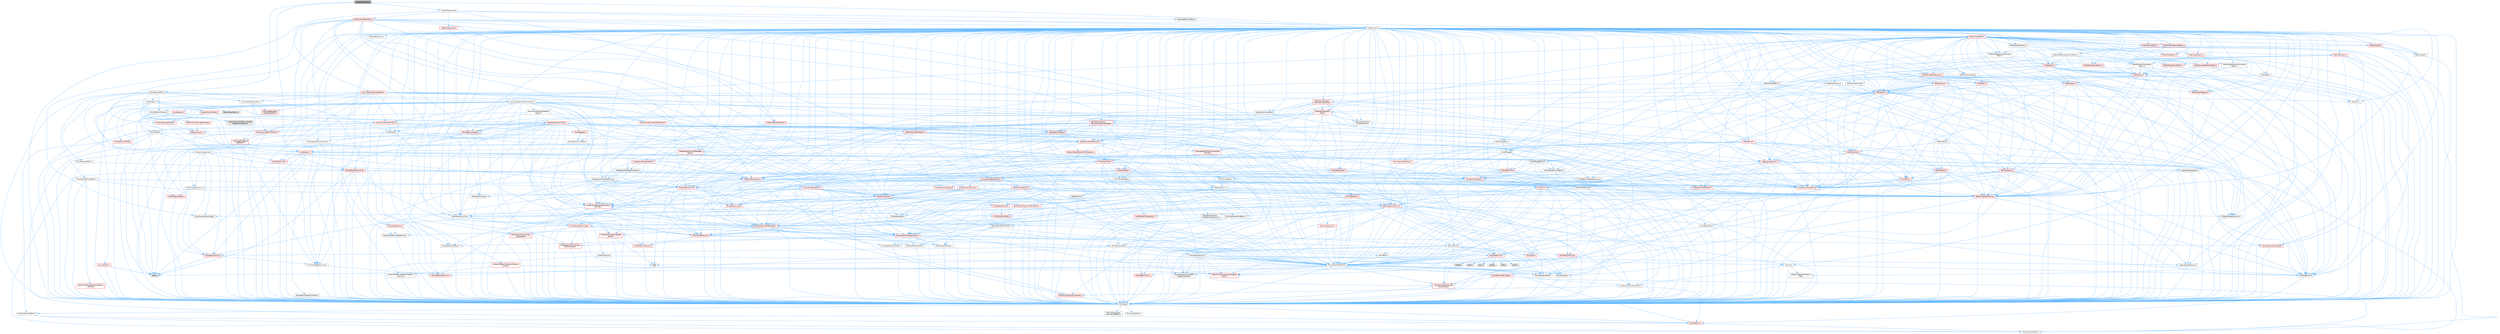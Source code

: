 digraph "AudioStreaming.h"
{
 // INTERACTIVE_SVG=YES
 // LATEX_PDF_SIZE
  bgcolor="transparent";
  edge [fontname=Helvetica,fontsize=10,labelfontname=Helvetica,labelfontsize=10];
  node [fontname=Helvetica,fontsize=10,shape=box,height=0.2,width=0.4];
  Node1 [id="Node000001",label="AudioStreaming.h",height=0.2,width=0.4,color="gray40", fillcolor="grey60", style="filled", fontcolor="black",tooltip=" "];
  Node1 -> Node2 [id="edge1_Node000001_Node000002",color="steelblue1",style="solid",tooltip=" "];
  Node2 [id="Node000002",label="Async/AsyncWork.h",height=0.2,width=0.4,color="grey40", fillcolor="white", style="filled",URL="$da/d9a/AsyncWork_8h.html",tooltip=" "];
  Node2 -> Node3 [id="edge2_Node000002_Node000003",color="steelblue1",style="solid",tooltip=" "];
  Node3 [id="Node000003",label="CoreTypes.h",height=0.2,width=0.4,color="grey40", fillcolor="white", style="filled",URL="$dc/dec/CoreTypes_8h.html",tooltip=" "];
  Node3 -> Node4 [id="edge3_Node000003_Node000004",color="steelblue1",style="solid",tooltip=" "];
  Node4 [id="Node000004",label="HAL/Platform.h",height=0.2,width=0.4,color="red", fillcolor="#FFF0F0", style="filled",URL="$d9/dd0/Platform_8h.html",tooltip=" "];
  Node4 -> Node8 [id="edge4_Node000004_Node000008",color="steelblue1",style="solid",tooltip=" "];
  Node8 [id="Node000008",label="PreprocessorHelpers.h",height=0.2,width=0.4,color="grey40", fillcolor="white", style="filled",URL="$db/ddb/PreprocessorHelpers_8h.html",tooltip=" "];
  Node3 -> Node14 [id="edge5_Node000003_Node000014",color="steelblue1",style="solid",tooltip=" "];
  Node14 [id="Node000014",label="ProfilingDebugging\l/UMemoryDefines.h",height=0.2,width=0.4,color="grey40", fillcolor="white", style="filled",URL="$d2/da2/UMemoryDefines_8h.html",tooltip=" "];
  Node3 -> Node15 [id="edge6_Node000003_Node000015",color="steelblue1",style="solid",tooltip=" "];
  Node15 [id="Node000015",label="Misc/CoreMiscDefines.h",height=0.2,width=0.4,color="grey40", fillcolor="white", style="filled",URL="$da/d38/CoreMiscDefines_8h.html",tooltip=" "];
  Node15 -> Node4 [id="edge7_Node000015_Node000004",color="steelblue1",style="solid",tooltip=" "];
  Node15 -> Node8 [id="edge8_Node000015_Node000008",color="steelblue1",style="solid",tooltip=" "];
  Node3 -> Node16 [id="edge9_Node000003_Node000016",color="steelblue1",style="solid",tooltip=" "];
  Node16 [id="Node000016",label="Misc/CoreDefines.h",height=0.2,width=0.4,color="grey40", fillcolor="white", style="filled",URL="$d3/dd2/CoreDefines_8h.html",tooltip=" "];
  Node2 -> Node17 [id="edge10_Node000002_Node000017",color="steelblue1",style="solid",tooltip=" "];
  Node17 [id="Node000017",label="Misc/AssertionMacros.h",height=0.2,width=0.4,color="grey40", fillcolor="white", style="filled",URL="$d0/dfa/AssertionMacros_8h.html",tooltip=" "];
  Node17 -> Node3 [id="edge11_Node000017_Node000003",color="steelblue1",style="solid",tooltip=" "];
  Node17 -> Node4 [id="edge12_Node000017_Node000004",color="steelblue1",style="solid",tooltip=" "];
  Node17 -> Node18 [id="edge13_Node000017_Node000018",color="steelblue1",style="solid",tooltip=" "];
  Node18 [id="Node000018",label="HAL/PlatformMisc.h",height=0.2,width=0.4,color="red", fillcolor="#FFF0F0", style="filled",URL="$d0/df5/PlatformMisc_8h.html",tooltip=" "];
  Node18 -> Node3 [id="edge14_Node000018_Node000003",color="steelblue1",style="solid",tooltip=" "];
  Node17 -> Node8 [id="edge15_Node000017_Node000008",color="steelblue1",style="solid",tooltip=" "];
  Node17 -> Node54 [id="edge16_Node000017_Node000054",color="steelblue1",style="solid",tooltip=" "];
  Node54 [id="Node000054",label="Templates/EnableIf.h",height=0.2,width=0.4,color="grey40", fillcolor="white", style="filled",URL="$d7/d60/EnableIf_8h.html",tooltip=" "];
  Node54 -> Node3 [id="edge17_Node000054_Node000003",color="steelblue1",style="solid",tooltip=" "];
  Node17 -> Node55 [id="edge18_Node000017_Node000055",color="steelblue1",style="solid",tooltip=" "];
  Node55 [id="Node000055",label="Templates/IsArrayOrRefOf\lTypeByPredicate.h",height=0.2,width=0.4,color="grey40", fillcolor="white", style="filled",URL="$d6/da1/IsArrayOrRefOfTypeByPredicate_8h.html",tooltip=" "];
  Node55 -> Node3 [id="edge19_Node000055_Node000003",color="steelblue1",style="solid",tooltip=" "];
  Node17 -> Node56 [id="edge20_Node000017_Node000056",color="steelblue1",style="solid",tooltip=" "];
  Node56 [id="Node000056",label="Templates/IsValidVariadic\lFunctionArg.h",height=0.2,width=0.4,color="red", fillcolor="#FFF0F0", style="filled",URL="$d0/dc8/IsValidVariadicFunctionArg_8h.html",tooltip=" "];
  Node56 -> Node3 [id="edge21_Node000056_Node000003",color="steelblue1",style="solid",tooltip=" "];
  Node17 -> Node58 [id="edge22_Node000017_Node000058",color="steelblue1",style="solid",tooltip=" "];
  Node58 [id="Node000058",label="Traits/IsCharEncodingCompatible\lWith.h",height=0.2,width=0.4,color="red", fillcolor="#FFF0F0", style="filled",URL="$df/dd1/IsCharEncodingCompatibleWith_8h.html",tooltip=" "];
  Node17 -> Node60 [id="edge23_Node000017_Node000060",color="steelblue1",style="solid",tooltip=" "];
  Node60 [id="Node000060",label="Misc/VarArgs.h",height=0.2,width=0.4,color="grey40", fillcolor="white", style="filled",URL="$d5/d6f/VarArgs_8h.html",tooltip=" "];
  Node60 -> Node3 [id="edge24_Node000060_Node000003",color="steelblue1",style="solid",tooltip=" "];
  Node17 -> Node61 [id="edge25_Node000017_Node000061",color="steelblue1",style="solid",tooltip=" "];
  Node61 [id="Node000061",label="String/FormatStringSan.h",height=0.2,width=0.4,color="red", fillcolor="#FFF0F0", style="filled",URL="$d3/d8b/FormatStringSan_8h.html",tooltip=" "];
  Node61 -> Node3 [id="edge26_Node000061_Node000003",color="steelblue1",style="solid",tooltip=" "];
  Node61 -> Node56 [id="edge27_Node000061_Node000056",color="steelblue1",style="solid",tooltip=" "];
  Node61 -> Node26 [id="edge28_Node000061_Node000026",color="steelblue1",style="solid",tooltip=" "];
  Node26 [id="Node000026",label="Containers/ContainersFwd.h",height=0.2,width=0.4,color="grey40", fillcolor="white", style="filled",URL="$d4/d0a/ContainersFwd_8h.html",tooltip=" "];
  Node26 -> Node4 [id="edge29_Node000026_Node000004",color="steelblue1",style="solid",tooltip=" "];
  Node26 -> Node3 [id="edge30_Node000026_Node000003",color="steelblue1",style="solid",tooltip=" "];
  Node26 -> Node23 [id="edge31_Node000026_Node000023",color="steelblue1",style="solid",tooltip=" "];
  Node23 [id="Node000023",label="Traits/IsContiguousContainer.h",height=0.2,width=0.4,color="red", fillcolor="#FFF0F0", style="filled",URL="$d5/d3c/IsContiguousContainer_8h.html",tooltip=" "];
  Node23 -> Node3 [id="edge32_Node000023_Node000003",color="steelblue1",style="solid",tooltip=" "];
  Node17 -> Node67 [id="edge33_Node000017_Node000067",color="steelblue1",style="solid",tooltip=" "];
  Node67 [id="Node000067",label="atomic",height=0.2,width=0.4,color="grey60", fillcolor="#E0E0E0", style="filled",tooltip=" "];
  Node2 -> Node68 [id="edge34_Node000002_Node000068",color="steelblue1",style="solid",tooltip=" "];
  Node68 [id="Node000068",label="Misc/Compression.h",height=0.2,width=0.4,color="grey40", fillcolor="white", style="filled",URL="$db/d9c/Compression_8h.html",tooltip=" "];
  Node68 -> Node69 [id="edge35_Node000068_Node000069",color="steelblue1",style="solid",tooltip=" "];
  Node69 [id="Node000069",label="Containers/Map.h",height=0.2,width=0.4,color="red", fillcolor="#FFF0F0", style="filled",URL="$df/d79/Map_8h.html",tooltip=" "];
  Node69 -> Node3 [id="edge36_Node000069_Node000003",color="steelblue1",style="solid",tooltip=" "];
  Node69 -> Node70 [id="edge37_Node000069_Node000070",color="steelblue1",style="solid",tooltip=" "];
  Node70 [id="Node000070",label="Algo/Reverse.h",height=0.2,width=0.4,color="grey40", fillcolor="white", style="filled",URL="$d5/d93/Reverse_8h.html",tooltip=" "];
  Node70 -> Node3 [id="edge38_Node000070_Node000003",color="steelblue1",style="solid",tooltip=" "];
  Node70 -> Node71 [id="edge39_Node000070_Node000071",color="steelblue1",style="solid",tooltip=" "];
  Node71 [id="Node000071",label="Templates/UnrealTemplate.h",height=0.2,width=0.4,color="red", fillcolor="#FFF0F0", style="filled",URL="$d4/d24/UnrealTemplate_8h.html",tooltip=" "];
  Node71 -> Node3 [id="edge40_Node000071_Node000003",color="steelblue1",style="solid",tooltip=" "];
  Node71 -> Node72 [id="edge41_Node000071_Node000072",color="steelblue1",style="solid",tooltip=" "];
  Node72 [id="Node000072",label="Templates/IsPointer.h",height=0.2,width=0.4,color="grey40", fillcolor="white", style="filled",URL="$d7/d05/IsPointer_8h.html",tooltip=" "];
  Node72 -> Node3 [id="edge42_Node000072_Node000003",color="steelblue1",style="solid",tooltip=" "];
  Node71 -> Node73 [id="edge43_Node000071_Node000073",color="steelblue1",style="solid",tooltip=" "];
  Node73 [id="Node000073",label="HAL/UnrealMemory.h",height=0.2,width=0.4,color="red", fillcolor="#FFF0F0", style="filled",URL="$d9/d96/UnrealMemory_8h.html",tooltip=" "];
  Node73 -> Node3 [id="edge44_Node000073_Node000003",color="steelblue1",style="solid",tooltip=" "];
  Node73 -> Node77 [id="edge45_Node000073_Node000077",color="steelblue1",style="solid",tooltip=" "];
  Node77 [id="Node000077",label="HAL/MemoryBase.h",height=0.2,width=0.4,color="grey40", fillcolor="white", style="filled",URL="$d6/d9f/MemoryBase_8h.html",tooltip=" "];
  Node77 -> Node3 [id="edge46_Node000077_Node000003",color="steelblue1",style="solid",tooltip=" "];
  Node77 -> Node47 [id="edge47_Node000077_Node000047",color="steelblue1",style="solid",tooltip=" "];
  Node47 [id="Node000047",label="HAL/PlatformAtomics.h",height=0.2,width=0.4,color="red", fillcolor="#FFF0F0", style="filled",URL="$d3/d36/PlatformAtomics_8h.html",tooltip=" "];
  Node47 -> Node3 [id="edge48_Node000047_Node000003",color="steelblue1",style="solid",tooltip=" "];
  Node77 -> Node30 [id="edge49_Node000077_Node000030",color="steelblue1",style="solid",tooltip=" "];
  Node30 [id="Node000030",label="HAL/PlatformCrt.h",height=0.2,width=0.4,color="red", fillcolor="#FFF0F0", style="filled",URL="$d8/d75/PlatformCrt_8h.html",tooltip=" "];
  Node30 -> Node31 [id="edge50_Node000030_Node000031",color="steelblue1",style="solid",tooltip=" "];
  Node31 [id="Node000031",label="new",height=0.2,width=0.4,color="grey60", fillcolor="#E0E0E0", style="filled",tooltip=" "];
  Node30 -> Node32 [id="edge51_Node000030_Node000032",color="steelblue1",style="solid",tooltip=" "];
  Node32 [id="Node000032",label="wchar.h",height=0.2,width=0.4,color="grey60", fillcolor="#E0E0E0", style="filled",tooltip=" "];
  Node30 -> Node33 [id="edge52_Node000030_Node000033",color="steelblue1",style="solid",tooltip=" "];
  Node33 [id="Node000033",label="stddef.h",height=0.2,width=0.4,color="grey60", fillcolor="#E0E0E0", style="filled",tooltip=" "];
  Node30 -> Node34 [id="edge53_Node000030_Node000034",color="steelblue1",style="solid",tooltip=" "];
  Node34 [id="Node000034",label="stdlib.h",height=0.2,width=0.4,color="grey60", fillcolor="#E0E0E0", style="filled",tooltip=" "];
  Node30 -> Node35 [id="edge54_Node000030_Node000035",color="steelblue1",style="solid",tooltip=" "];
  Node35 [id="Node000035",label="stdio.h",height=0.2,width=0.4,color="grey60", fillcolor="#E0E0E0", style="filled",tooltip=" "];
  Node30 -> Node36 [id="edge55_Node000030_Node000036",color="steelblue1",style="solid",tooltip=" "];
  Node36 [id="Node000036",label="stdarg.h",height=0.2,width=0.4,color="grey60", fillcolor="#E0E0E0", style="filled",tooltip=" "];
  Node30 -> Node37 [id="edge56_Node000030_Node000037",color="steelblue1",style="solid",tooltip=" "];
  Node37 [id="Node000037",label="math.h",height=0.2,width=0.4,color="grey60", fillcolor="#E0E0E0", style="filled",tooltip=" "];
  Node77 -> Node78 [id="edge57_Node000077_Node000078",color="steelblue1",style="solid",tooltip=" "];
  Node78 [id="Node000078",label="Misc/Exec.h",height=0.2,width=0.4,color="grey40", fillcolor="white", style="filled",URL="$de/ddb/Exec_8h.html",tooltip=" "];
  Node78 -> Node3 [id="edge58_Node000078_Node000003",color="steelblue1",style="solid",tooltip=" "];
  Node78 -> Node17 [id="edge59_Node000078_Node000017",color="steelblue1",style="solid",tooltip=" "];
  Node77 -> Node79 [id="edge60_Node000077_Node000079",color="steelblue1",style="solid",tooltip=" "];
  Node79 [id="Node000079",label="Misc/OutputDevice.h",height=0.2,width=0.4,color="grey40", fillcolor="white", style="filled",URL="$d7/d32/OutputDevice_8h.html",tooltip=" "];
  Node79 -> Node25 [id="edge61_Node000079_Node000025",color="steelblue1",style="solid",tooltip=" "];
  Node25 [id="Node000025",label="CoreFwd.h",height=0.2,width=0.4,color="grey40", fillcolor="white", style="filled",URL="$d1/d1e/CoreFwd_8h.html",tooltip=" "];
  Node25 -> Node3 [id="edge62_Node000025_Node000003",color="steelblue1",style="solid",tooltip=" "];
  Node25 -> Node26 [id="edge63_Node000025_Node000026",color="steelblue1",style="solid",tooltip=" "];
  Node25 -> Node27 [id="edge64_Node000025_Node000027",color="steelblue1",style="solid",tooltip=" "];
  Node27 [id="Node000027",label="Math/MathFwd.h",height=0.2,width=0.4,color="grey40", fillcolor="white", style="filled",URL="$d2/d10/MathFwd_8h.html",tooltip=" "];
  Node27 -> Node4 [id="edge65_Node000027_Node000004",color="steelblue1",style="solid",tooltip=" "];
  Node25 -> Node28 [id="edge66_Node000025_Node000028",color="steelblue1",style="solid",tooltip=" "];
  Node28 [id="Node000028",label="UObject/UObjectHierarchy\lFwd.h",height=0.2,width=0.4,color="grey40", fillcolor="white", style="filled",URL="$d3/d13/UObjectHierarchyFwd_8h.html",tooltip=" "];
  Node79 -> Node3 [id="edge67_Node000079_Node000003",color="steelblue1",style="solid",tooltip=" "];
  Node79 -> Node80 [id="edge68_Node000079_Node000080",color="steelblue1",style="solid",tooltip=" "];
  Node80 [id="Node000080",label="Logging/LogVerbosity.h",height=0.2,width=0.4,color="grey40", fillcolor="white", style="filled",URL="$d2/d8f/LogVerbosity_8h.html",tooltip=" "];
  Node80 -> Node3 [id="edge69_Node000080_Node000003",color="steelblue1",style="solid",tooltip=" "];
  Node79 -> Node60 [id="edge70_Node000079_Node000060",color="steelblue1",style="solid",tooltip=" "];
  Node79 -> Node55 [id="edge71_Node000079_Node000055",color="steelblue1",style="solid",tooltip=" "];
  Node79 -> Node56 [id="edge72_Node000079_Node000056",color="steelblue1",style="solid",tooltip=" "];
  Node79 -> Node58 [id="edge73_Node000079_Node000058",color="steelblue1",style="solid",tooltip=" "];
  Node77 -> Node81 [id="edge74_Node000077_Node000081",color="steelblue1",style="solid",tooltip=" "];
  Node81 [id="Node000081",label="Templates/Atomic.h",height=0.2,width=0.4,color="red", fillcolor="#FFF0F0", style="filled",URL="$d3/d91/Atomic_8h.html",tooltip=" "];
  Node81 -> Node82 [id="edge75_Node000081_Node000082",color="steelblue1",style="solid",tooltip=" "];
  Node82 [id="Node000082",label="HAL/ThreadSafeCounter.h",height=0.2,width=0.4,color="grey40", fillcolor="white", style="filled",URL="$dc/dc9/ThreadSafeCounter_8h.html",tooltip=" "];
  Node82 -> Node3 [id="edge76_Node000082_Node000003",color="steelblue1",style="solid",tooltip=" "];
  Node82 -> Node47 [id="edge77_Node000082_Node000047",color="steelblue1",style="solid",tooltip=" "];
  Node81 -> Node67 [id="edge78_Node000081_Node000067",color="steelblue1",style="solid",tooltip=" "];
  Node73 -> Node90 [id="edge79_Node000073_Node000090",color="steelblue1",style="solid",tooltip=" "];
  Node90 [id="Node000090",label="HAL/PlatformMemory.h",height=0.2,width=0.4,color="red", fillcolor="#FFF0F0", style="filled",URL="$de/d68/PlatformMemory_8h.html",tooltip=" "];
  Node90 -> Node3 [id="edge80_Node000090_Node000003",color="steelblue1",style="solid",tooltip=" "];
  Node73 -> Node72 [id="edge81_Node000073_Node000072",color="steelblue1",style="solid",tooltip=" "];
  Node71 -> Node95 [id="edge82_Node000071_Node000095",color="steelblue1",style="solid",tooltip=" "];
  Node95 [id="Node000095",label="Templates/UnrealTypeTraits.h",height=0.2,width=0.4,color="red", fillcolor="#FFF0F0", style="filled",URL="$d2/d2d/UnrealTypeTraits_8h.html",tooltip=" "];
  Node95 -> Node3 [id="edge83_Node000095_Node000003",color="steelblue1",style="solid",tooltip=" "];
  Node95 -> Node72 [id="edge84_Node000095_Node000072",color="steelblue1",style="solid",tooltip=" "];
  Node95 -> Node17 [id="edge85_Node000095_Node000017",color="steelblue1",style="solid",tooltip=" "];
  Node95 -> Node86 [id="edge86_Node000095_Node000086",color="steelblue1",style="solid",tooltip=" "];
  Node86 [id="Node000086",label="Templates/AndOrNot.h",height=0.2,width=0.4,color="grey40", fillcolor="white", style="filled",URL="$db/d0a/AndOrNot_8h.html",tooltip=" "];
  Node86 -> Node3 [id="edge87_Node000086_Node000003",color="steelblue1",style="solid",tooltip=" "];
  Node95 -> Node54 [id="edge88_Node000095_Node000054",color="steelblue1",style="solid",tooltip=" "];
  Node95 -> Node96 [id="edge89_Node000095_Node000096",color="steelblue1",style="solid",tooltip=" "];
  Node96 [id="Node000096",label="Templates/IsArithmetic.h",height=0.2,width=0.4,color="grey40", fillcolor="white", style="filled",URL="$d2/d5d/IsArithmetic_8h.html",tooltip=" "];
  Node96 -> Node3 [id="edge90_Node000096_Node000003",color="steelblue1",style="solid",tooltip=" "];
  Node95 -> Node98 [id="edge91_Node000095_Node000098",color="steelblue1",style="solid",tooltip=" "];
  Node98 [id="Node000098",label="Templates/IsPODType.h",height=0.2,width=0.4,color="grey40", fillcolor="white", style="filled",URL="$d7/db1/IsPODType_8h.html",tooltip=" "];
  Node98 -> Node3 [id="edge92_Node000098_Node000003",color="steelblue1",style="solid",tooltip=" "];
  Node95 -> Node99 [id="edge93_Node000095_Node000099",color="steelblue1",style="solid",tooltip=" "];
  Node99 [id="Node000099",label="Templates/IsUECoreType.h",height=0.2,width=0.4,color="red", fillcolor="#FFF0F0", style="filled",URL="$d1/db8/IsUECoreType_8h.html",tooltip=" "];
  Node99 -> Node3 [id="edge94_Node000099_Node000003",color="steelblue1",style="solid",tooltip=" "];
  Node95 -> Node87 [id="edge95_Node000095_Node000087",color="steelblue1",style="solid",tooltip=" "];
  Node87 [id="Node000087",label="Templates/IsTriviallyCopy\lConstructible.h",height=0.2,width=0.4,color="red", fillcolor="#FFF0F0", style="filled",URL="$d3/d78/IsTriviallyCopyConstructible_8h.html",tooltip=" "];
  Node87 -> Node3 [id="edge96_Node000087_Node000003",color="steelblue1",style="solid",tooltip=" "];
  Node71 -> Node100 [id="edge97_Node000071_Node000100",color="steelblue1",style="solid",tooltip=" "];
  Node100 [id="Node000100",label="Templates/RemoveReference.h",height=0.2,width=0.4,color="grey40", fillcolor="white", style="filled",URL="$da/dbe/RemoveReference_8h.html",tooltip=" "];
  Node100 -> Node3 [id="edge98_Node000100_Node000003",color="steelblue1",style="solid",tooltip=" "];
  Node71 -> Node101 [id="edge99_Node000071_Node000101",color="steelblue1",style="solid",tooltip=" "];
  Node101 [id="Node000101",label="Templates/TypeCompatible\lBytes.h",height=0.2,width=0.4,color="red", fillcolor="#FFF0F0", style="filled",URL="$df/d0a/TypeCompatibleBytes_8h.html",tooltip=" "];
  Node101 -> Node3 [id="edge100_Node000101_Node000003",color="steelblue1",style="solid",tooltip=" "];
  Node101 -> Node31 [id="edge101_Node000101_Node000031",color="steelblue1",style="solid",tooltip=" "];
  Node71 -> Node23 [id="edge102_Node000071_Node000023",color="steelblue1",style="solid",tooltip=" "];
  Node69 -> Node104 [id="edge103_Node000069_Node000104",color="steelblue1",style="solid",tooltip=" "];
  Node104 [id="Node000104",label="Containers/Set.h",height=0.2,width=0.4,color="red", fillcolor="#FFF0F0", style="filled",URL="$d4/d45/Set_8h.html",tooltip=" "];
  Node104 -> Node105 [id="edge104_Node000104_Node000105",color="steelblue1",style="solid",tooltip=" "];
  Node105 [id="Node000105",label="Containers/ContainerAllocation\lPolicies.h",height=0.2,width=0.4,color="red", fillcolor="#FFF0F0", style="filled",URL="$d7/dff/ContainerAllocationPolicies_8h.html",tooltip=" "];
  Node105 -> Node3 [id="edge105_Node000105_Node000003",color="steelblue1",style="solid",tooltip=" "];
  Node105 -> Node105 [id="edge106_Node000105_Node000105",color="steelblue1",style="solid",tooltip=" "];
  Node105 -> Node107 [id="edge107_Node000105_Node000107",color="steelblue1",style="solid",tooltip=" "];
  Node107 [id="Node000107",label="HAL/PlatformMath.h",height=0.2,width=0.4,color="red", fillcolor="#FFF0F0", style="filled",URL="$dc/d53/PlatformMath_8h.html",tooltip=" "];
  Node107 -> Node3 [id="edge108_Node000107_Node000003",color="steelblue1",style="solid",tooltip=" "];
  Node105 -> Node73 [id="edge109_Node000105_Node000073",color="steelblue1",style="solid",tooltip=" "];
  Node105 -> Node40 [id="edge110_Node000105_Node000040",color="steelblue1",style="solid",tooltip=" "];
  Node40 [id="Node000040",label="Math/NumericLimits.h",height=0.2,width=0.4,color="grey40", fillcolor="white", style="filled",URL="$df/d1b/NumericLimits_8h.html",tooltip=" "];
  Node40 -> Node3 [id="edge111_Node000040_Node000003",color="steelblue1",style="solid",tooltip=" "];
  Node105 -> Node17 [id="edge112_Node000105_Node000017",color="steelblue1",style="solid",tooltip=" "];
  Node105 -> Node116 [id="edge113_Node000105_Node000116",color="steelblue1",style="solid",tooltip=" "];
  Node116 [id="Node000116",label="Templates/MemoryOps.h",height=0.2,width=0.4,color="red", fillcolor="#FFF0F0", style="filled",URL="$db/dea/MemoryOps_8h.html",tooltip=" "];
  Node116 -> Node3 [id="edge114_Node000116_Node000003",color="steelblue1",style="solid",tooltip=" "];
  Node116 -> Node73 [id="edge115_Node000116_Node000073",color="steelblue1",style="solid",tooltip=" "];
  Node116 -> Node88 [id="edge116_Node000116_Node000088",color="steelblue1",style="solid",tooltip=" "];
  Node88 [id="Node000088",label="Templates/IsTriviallyCopy\lAssignable.h",height=0.2,width=0.4,color="red", fillcolor="#FFF0F0", style="filled",URL="$d2/df2/IsTriviallyCopyAssignable_8h.html",tooltip=" "];
  Node88 -> Node3 [id="edge117_Node000088_Node000003",color="steelblue1",style="solid",tooltip=" "];
  Node116 -> Node87 [id="edge118_Node000116_Node000087",color="steelblue1",style="solid",tooltip=" "];
  Node116 -> Node95 [id="edge119_Node000116_Node000095",color="steelblue1",style="solid",tooltip=" "];
  Node116 -> Node31 [id="edge120_Node000116_Node000031",color="steelblue1",style="solid",tooltip=" "];
  Node105 -> Node101 [id="edge121_Node000105_Node000101",color="steelblue1",style="solid",tooltip=" "];
  Node104 -> Node131 [id="edge122_Node000104_Node000131",color="steelblue1",style="solid",tooltip=" "];
  Node131 [id="Node000131",label="Containers/SparseArray.h",height=0.2,width=0.4,color="red", fillcolor="#FFF0F0", style="filled",URL="$d5/dbf/SparseArray_8h.html",tooltip=" "];
  Node131 -> Node3 [id="edge123_Node000131_Node000003",color="steelblue1",style="solid",tooltip=" "];
  Node131 -> Node17 [id="edge124_Node000131_Node000017",color="steelblue1",style="solid",tooltip=" "];
  Node131 -> Node73 [id="edge125_Node000131_Node000073",color="steelblue1",style="solid",tooltip=" "];
  Node131 -> Node95 [id="edge126_Node000131_Node000095",color="steelblue1",style="solid",tooltip=" "];
  Node131 -> Node71 [id="edge127_Node000131_Node000071",color="steelblue1",style="solid",tooltip=" "];
  Node131 -> Node105 [id="edge128_Node000131_Node000105",color="steelblue1",style="solid",tooltip=" "];
  Node131 -> Node132 [id="edge129_Node000131_Node000132",color="steelblue1",style="solid",tooltip=" "];
  Node132 [id="Node000132",label="Templates/Less.h",height=0.2,width=0.4,color="grey40", fillcolor="white", style="filled",URL="$de/dc8/Less_8h.html",tooltip=" "];
  Node132 -> Node3 [id="edge130_Node000132_Node000003",color="steelblue1",style="solid",tooltip=" "];
  Node132 -> Node71 [id="edge131_Node000132_Node000071",color="steelblue1",style="solid",tooltip=" "];
  Node131 -> Node133 [id="edge132_Node000131_Node000133",color="steelblue1",style="solid",tooltip=" "];
  Node133 [id="Node000133",label="Containers/Array.h",height=0.2,width=0.4,color="red", fillcolor="#FFF0F0", style="filled",URL="$df/dd0/Array_8h.html",tooltip=" "];
  Node133 -> Node3 [id="edge133_Node000133_Node000003",color="steelblue1",style="solid",tooltip=" "];
  Node133 -> Node17 [id="edge134_Node000133_Node000017",color="steelblue1",style="solid",tooltip=" "];
  Node133 -> Node73 [id="edge135_Node000133_Node000073",color="steelblue1",style="solid",tooltip=" "];
  Node133 -> Node95 [id="edge136_Node000133_Node000095",color="steelblue1",style="solid",tooltip=" "];
  Node133 -> Node71 [id="edge137_Node000133_Node000071",color="steelblue1",style="solid",tooltip=" "];
  Node133 -> Node105 [id="edge138_Node000133_Node000105",color="steelblue1",style="solid",tooltip=" "];
  Node133 -> Node139 [id="edge139_Node000133_Node000139",color="steelblue1",style="solid",tooltip=" "];
  Node139 [id="Node000139",label="Serialization/Archive.h",height=0.2,width=0.4,color="red", fillcolor="#FFF0F0", style="filled",URL="$d7/d3b/Archive_8h.html",tooltip=" "];
  Node139 -> Node25 [id="edge140_Node000139_Node000025",color="steelblue1",style="solid",tooltip=" "];
  Node139 -> Node3 [id="edge141_Node000139_Node000003",color="steelblue1",style="solid",tooltip=" "];
  Node139 -> Node140 [id="edge142_Node000139_Node000140",color="steelblue1",style="solid",tooltip=" "];
  Node140 [id="Node000140",label="HAL/PlatformProperties.h",height=0.2,width=0.4,color="red", fillcolor="#FFF0F0", style="filled",URL="$d9/db0/PlatformProperties_8h.html",tooltip=" "];
  Node140 -> Node3 [id="edge143_Node000140_Node000003",color="steelblue1",style="solid",tooltip=" "];
  Node139 -> Node143 [id="edge144_Node000139_Node000143",color="steelblue1",style="solid",tooltip=" "];
  Node143 [id="Node000143",label="Internationalization\l/TextNamespaceFwd.h",height=0.2,width=0.4,color="grey40", fillcolor="white", style="filled",URL="$d8/d97/TextNamespaceFwd_8h.html",tooltip=" "];
  Node143 -> Node3 [id="edge145_Node000143_Node000003",color="steelblue1",style="solid",tooltip=" "];
  Node139 -> Node27 [id="edge146_Node000139_Node000027",color="steelblue1",style="solid",tooltip=" "];
  Node139 -> Node17 [id="edge147_Node000139_Node000017",color="steelblue1",style="solid",tooltip=" "];
  Node139 -> Node41 [id="edge148_Node000139_Node000041",color="steelblue1",style="solid",tooltip=" "];
  Node41 [id="Node000041",label="Misc/CompressionFlags.h",height=0.2,width=0.4,color="grey40", fillcolor="white", style="filled",URL="$d9/d76/CompressionFlags_8h.html",tooltip=" "];
  Node139 -> Node144 [id="edge149_Node000139_Node000144",color="steelblue1",style="solid",tooltip=" "];
  Node144 [id="Node000144",label="Misc/EngineVersionBase.h",height=0.2,width=0.4,color="grey40", fillcolor="white", style="filled",URL="$d5/d2b/EngineVersionBase_8h.html",tooltip=" "];
  Node144 -> Node3 [id="edge150_Node000144_Node000003",color="steelblue1",style="solid",tooltip=" "];
  Node139 -> Node60 [id="edge151_Node000139_Node000060",color="steelblue1",style="solid",tooltip=" "];
  Node139 -> Node54 [id="edge152_Node000139_Node000054",color="steelblue1",style="solid",tooltip=" "];
  Node139 -> Node55 [id="edge153_Node000139_Node000055",color="steelblue1",style="solid",tooltip=" "];
  Node139 -> Node147 [id="edge154_Node000139_Node000147",color="steelblue1",style="solid",tooltip=" "];
  Node147 [id="Node000147",label="Templates/IsEnumClass.h",height=0.2,width=0.4,color="grey40", fillcolor="white", style="filled",URL="$d7/d15/IsEnumClass_8h.html",tooltip=" "];
  Node147 -> Node3 [id="edge155_Node000147_Node000003",color="steelblue1",style="solid",tooltip=" "];
  Node147 -> Node86 [id="edge156_Node000147_Node000086",color="steelblue1",style="solid",tooltip=" "];
  Node139 -> Node56 [id="edge157_Node000139_Node000056",color="steelblue1",style="solid",tooltip=" "];
  Node139 -> Node71 [id="edge158_Node000139_Node000071",color="steelblue1",style="solid",tooltip=" "];
  Node139 -> Node58 [id="edge159_Node000139_Node000058",color="steelblue1",style="solid",tooltip=" "];
  Node139 -> Node148 [id="edge160_Node000139_Node000148",color="steelblue1",style="solid",tooltip=" "];
  Node148 [id="Node000148",label="UObject/ObjectVersion.h",height=0.2,width=0.4,color="grey40", fillcolor="white", style="filled",URL="$da/d63/ObjectVersion_8h.html",tooltip=" "];
  Node148 -> Node3 [id="edge161_Node000148_Node000003",color="steelblue1",style="solid",tooltip=" "];
  Node133 -> Node152 [id="edge162_Node000133_Node000152",color="steelblue1",style="solid",tooltip=" "];
  Node152 [id="Node000152",label="Templates/Invoke.h",height=0.2,width=0.4,color="red", fillcolor="#FFF0F0", style="filled",URL="$d7/deb/Invoke_8h.html",tooltip=" "];
  Node152 -> Node3 [id="edge163_Node000152_Node000003",color="steelblue1",style="solid",tooltip=" "];
  Node152 -> Node71 [id="edge164_Node000152_Node000071",color="steelblue1",style="solid",tooltip=" "];
  Node133 -> Node132 [id="edge165_Node000133_Node000132",color="steelblue1",style="solid",tooltip=" "];
  Node133 -> Node164 [id="edge166_Node000133_Node000164",color="steelblue1",style="solid",tooltip=" "];
  Node164 [id="Node000164",label="Templates/Sorting.h",height=0.2,width=0.4,color="red", fillcolor="#FFF0F0", style="filled",URL="$d3/d9e/Sorting_8h.html",tooltip=" "];
  Node164 -> Node3 [id="edge167_Node000164_Node000003",color="steelblue1",style="solid",tooltip=" "];
  Node164 -> Node107 [id="edge168_Node000164_Node000107",color="steelblue1",style="solid",tooltip=" "];
  Node164 -> Node132 [id="edge169_Node000164_Node000132",color="steelblue1",style="solid",tooltip=" "];
  Node133 -> Node168 [id="edge170_Node000133_Node000168",color="steelblue1",style="solid",tooltip=" "];
  Node168 [id="Node000168",label="Templates/AlignmentTemplates.h",height=0.2,width=0.4,color="red", fillcolor="#FFF0F0", style="filled",URL="$dd/d32/AlignmentTemplates_8h.html",tooltip=" "];
  Node168 -> Node3 [id="edge171_Node000168_Node000003",color="steelblue1",style="solid",tooltip=" "];
  Node168 -> Node72 [id="edge172_Node000168_Node000072",color="steelblue1",style="solid",tooltip=" "];
  Node131 -> Node167 [id="edge173_Node000131_Node000167",color="steelblue1",style="solid",tooltip=" "];
  Node167 [id="Node000167",label="Math/UnrealMathUtility.h",height=0.2,width=0.4,color="red", fillcolor="#FFF0F0", style="filled",URL="$db/db8/UnrealMathUtility_8h.html",tooltip=" "];
  Node167 -> Node3 [id="edge174_Node000167_Node000003",color="steelblue1",style="solid",tooltip=" "];
  Node167 -> Node17 [id="edge175_Node000167_Node000017",color="steelblue1",style="solid",tooltip=" "];
  Node167 -> Node107 [id="edge176_Node000167_Node000107",color="steelblue1",style="solid",tooltip=" "];
  Node167 -> Node27 [id="edge177_Node000167_Node000027",color="steelblue1",style="solid",tooltip=" "];
  Node131 -> Node169 [id="edge178_Node000131_Node000169",color="steelblue1",style="solid",tooltip=" "];
  Node169 [id="Node000169",label="Containers/ScriptArray.h",height=0.2,width=0.4,color="red", fillcolor="#FFF0F0", style="filled",URL="$dc/daf/ScriptArray_8h.html",tooltip=" "];
  Node169 -> Node3 [id="edge179_Node000169_Node000003",color="steelblue1",style="solid",tooltip=" "];
  Node169 -> Node17 [id="edge180_Node000169_Node000017",color="steelblue1",style="solid",tooltip=" "];
  Node169 -> Node73 [id="edge181_Node000169_Node000073",color="steelblue1",style="solid",tooltip=" "];
  Node169 -> Node105 [id="edge182_Node000169_Node000105",color="steelblue1",style="solid",tooltip=" "];
  Node169 -> Node133 [id="edge183_Node000169_Node000133",color="steelblue1",style="solid",tooltip=" "];
  Node131 -> Node170 [id="edge184_Node000131_Node000170",color="steelblue1",style="solid",tooltip=" "];
  Node170 [id="Node000170",label="Containers/BitArray.h",height=0.2,width=0.4,color="red", fillcolor="#FFF0F0", style="filled",URL="$d1/de4/BitArray_8h.html",tooltip=" "];
  Node170 -> Node105 [id="edge185_Node000170_Node000105",color="steelblue1",style="solid",tooltip=" "];
  Node170 -> Node3 [id="edge186_Node000170_Node000003",color="steelblue1",style="solid",tooltip=" "];
  Node170 -> Node47 [id="edge187_Node000170_Node000047",color="steelblue1",style="solid",tooltip=" "];
  Node170 -> Node73 [id="edge188_Node000170_Node000073",color="steelblue1",style="solid",tooltip=" "];
  Node170 -> Node167 [id="edge189_Node000170_Node000167",color="steelblue1",style="solid",tooltip=" "];
  Node170 -> Node17 [id="edge190_Node000170_Node000017",color="steelblue1",style="solid",tooltip=" "];
  Node170 -> Node139 [id="edge191_Node000170_Node000139",color="steelblue1",style="solid",tooltip=" "];
  Node170 -> Node54 [id="edge192_Node000170_Node000054",color="steelblue1",style="solid",tooltip=" "];
  Node170 -> Node152 [id="edge193_Node000170_Node000152",color="steelblue1",style="solid",tooltip=" "];
  Node170 -> Node71 [id="edge194_Node000170_Node000071",color="steelblue1",style="solid",tooltip=" "];
  Node170 -> Node95 [id="edge195_Node000170_Node000095",color="steelblue1",style="solid",tooltip=" "];
  Node131 -> Node187 [id="edge196_Node000131_Node000187",color="steelblue1",style="solid",tooltip=" "];
  Node187 [id="Node000187",label="Containers/UnrealString.h",height=0.2,width=0.4,color="red", fillcolor="#FFF0F0", style="filled",URL="$d5/dba/UnrealString_8h.html",tooltip=" "];
  Node104 -> Node26 [id="edge197_Node000104_Node000026",color="steelblue1",style="solid",tooltip=" "];
  Node104 -> Node167 [id="edge198_Node000104_Node000167",color="steelblue1",style="solid",tooltip=" "];
  Node104 -> Node17 [id="edge199_Node000104_Node000017",color="steelblue1",style="solid",tooltip=" "];
  Node104 -> Node191 [id="edge200_Node000104_Node000191",color="steelblue1",style="solid",tooltip=" "];
  Node191 [id="Node000191",label="Misc/StructBuilder.h",height=0.2,width=0.4,color="grey40", fillcolor="white", style="filled",URL="$d9/db3/StructBuilder_8h.html",tooltip=" "];
  Node191 -> Node3 [id="edge201_Node000191_Node000003",color="steelblue1",style="solid",tooltip=" "];
  Node191 -> Node167 [id="edge202_Node000191_Node000167",color="steelblue1",style="solid",tooltip=" "];
  Node191 -> Node168 [id="edge203_Node000191_Node000168",color="steelblue1",style="solid",tooltip=" "];
  Node104 -> Node192 [id="edge204_Node000104_Node000192",color="steelblue1",style="solid",tooltip=" "];
  Node192 [id="Node000192",label="Templates/Function.h",height=0.2,width=0.4,color="red", fillcolor="#FFF0F0", style="filled",URL="$df/df5/Function_8h.html",tooltip=" "];
  Node192 -> Node3 [id="edge205_Node000192_Node000003",color="steelblue1",style="solid",tooltip=" "];
  Node192 -> Node17 [id="edge206_Node000192_Node000017",color="steelblue1",style="solid",tooltip=" "];
  Node192 -> Node73 [id="edge207_Node000192_Node000073",color="steelblue1",style="solid",tooltip=" "];
  Node192 -> Node95 [id="edge208_Node000192_Node000095",color="steelblue1",style="solid",tooltip=" "];
  Node192 -> Node152 [id="edge209_Node000192_Node000152",color="steelblue1",style="solid",tooltip=" "];
  Node192 -> Node71 [id="edge210_Node000192_Node000071",color="steelblue1",style="solid",tooltip=" "];
  Node192 -> Node167 [id="edge211_Node000192_Node000167",color="steelblue1",style="solid",tooltip=" "];
  Node192 -> Node31 [id="edge212_Node000192_Node000031",color="steelblue1",style="solid",tooltip=" "];
  Node104 -> Node164 [id="edge213_Node000104_Node000164",color="steelblue1",style="solid",tooltip=" "];
  Node104 -> Node122 [id="edge214_Node000104_Node000122",color="steelblue1",style="solid",tooltip=" "];
  Node122 [id="Node000122",label="Templates/TypeHash.h",height=0.2,width=0.4,color="red", fillcolor="#FFF0F0", style="filled",URL="$d1/d62/TypeHash_8h.html",tooltip=" "];
  Node122 -> Node3 [id="edge215_Node000122_Node000003",color="steelblue1",style="solid",tooltip=" "];
  Node122 -> Node123 [id="edge216_Node000122_Node000123",color="steelblue1",style="solid",tooltip=" "];
  Node123 [id="Node000123",label="Misc/Crc.h",height=0.2,width=0.4,color="red", fillcolor="#FFF0F0", style="filled",URL="$d4/dd2/Crc_8h.html",tooltip=" "];
  Node123 -> Node3 [id="edge217_Node000123_Node000003",color="steelblue1",style="solid",tooltip=" "];
  Node123 -> Node75 [id="edge218_Node000123_Node000075",color="steelblue1",style="solid",tooltip=" "];
  Node75 [id="Node000075",label="HAL/PlatformString.h",height=0.2,width=0.4,color="red", fillcolor="#FFF0F0", style="filled",URL="$db/db5/PlatformString_8h.html",tooltip=" "];
  Node75 -> Node3 [id="edge219_Node000075_Node000003",color="steelblue1",style="solid",tooltip=" "];
  Node123 -> Node17 [id="edge220_Node000123_Node000017",color="steelblue1",style="solid",tooltip=" "];
  Node123 -> Node124 [id="edge221_Node000123_Node000124",color="steelblue1",style="solid",tooltip=" "];
  Node124 [id="Node000124",label="Misc/CString.h",height=0.2,width=0.4,color="grey40", fillcolor="white", style="filled",URL="$d2/d49/CString_8h.html",tooltip=" "];
  Node124 -> Node3 [id="edge222_Node000124_Node000003",color="steelblue1",style="solid",tooltip=" "];
  Node124 -> Node30 [id="edge223_Node000124_Node000030",color="steelblue1",style="solid",tooltip=" "];
  Node124 -> Node75 [id="edge224_Node000124_Node000075",color="steelblue1",style="solid",tooltip=" "];
  Node124 -> Node17 [id="edge225_Node000124_Node000017",color="steelblue1",style="solid",tooltip=" "];
  Node124 -> Node125 [id="edge226_Node000124_Node000125",color="steelblue1",style="solid",tooltip=" "];
  Node125 [id="Node000125",label="Misc/Char.h",height=0.2,width=0.4,color="red", fillcolor="#FFF0F0", style="filled",URL="$d0/d58/Char_8h.html",tooltip=" "];
  Node125 -> Node3 [id="edge227_Node000125_Node000003",color="steelblue1",style="solid",tooltip=" "];
  Node124 -> Node60 [id="edge228_Node000124_Node000060",color="steelblue1",style="solid",tooltip=" "];
  Node124 -> Node55 [id="edge229_Node000124_Node000055",color="steelblue1",style="solid",tooltip=" "];
  Node124 -> Node56 [id="edge230_Node000124_Node000056",color="steelblue1",style="solid",tooltip=" "];
  Node124 -> Node58 [id="edge231_Node000124_Node000058",color="steelblue1",style="solid",tooltip=" "];
  Node123 -> Node125 [id="edge232_Node000123_Node000125",color="steelblue1",style="solid",tooltip=" "];
  Node123 -> Node95 [id="edge233_Node000123_Node000095",color="steelblue1",style="solid",tooltip=" "];
  Node104 -> Node71 [id="edge234_Node000104_Node000071",color="steelblue1",style="solid",tooltip=" "];
  Node69 -> Node187 [id="edge235_Node000069_Node000187",color="steelblue1",style="solid",tooltip=" "];
  Node69 -> Node17 [id="edge236_Node000069_Node000017",color="steelblue1",style="solid",tooltip=" "];
  Node69 -> Node191 [id="edge237_Node000069_Node000191",color="steelblue1",style="solid",tooltip=" "];
  Node69 -> Node192 [id="edge238_Node000069_Node000192",color="steelblue1",style="solid",tooltip=" "];
  Node69 -> Node164 [id="edge239_Node000069_Node000164",color="steelblue1",style="solid",tooltip=" "];
  Node69 -> Node195 [id="edge240_Node000069_Node000195",color="steelblue1",style="solid",tooltip=" "];
  Node195 [id="Node000195",label="Templates/Tuple.h",height=0.2,width=0.4,color="red", fillcolor="#FFF0F0", style="filled",URL="$d2/d4f/Tuple_8h.html",tooltip=" "];
  Node195 -> Node3 [id="edge241_Node000195_Node000003",color="steelblue1",style="solid",tooltip=" "];
  Node195 -> Node71 [id="edge242_Node000195_Node000071",color="steelblue1",style="solid",tooltip=" "];
  Node195 -> Node196 [id="edge243_Node000195_Node000196",color="steelblue1",style="solid",tooltip=" "];
  Node196 [id="Node000196",label="Delegates/IntegerSequence.h",height=0.2,width=0.4,color="grey40", fillcolor="white", style="filled",URL="$d2/dcc/IntegerSequence_8h.html",tooltip=" "];
  Node196 -> Node3 [id="edge244_Node000196_Node000003",color="steelblue1",style="solid",tooltip=" "];
  Node195 -> Node152 [id="edge245_Node000195_Node000152",color="steelblue1",style="solid",tooltip=" "];
  Node195 -> Node122 [id="edge246_Node000195_Node000122",color="steelblue1",style="solid",tooltip=" "];
  Node69 -> Node71 [id="edge247_Node000069_Node000071",color="steelblue1",style="solid",tooltip=" "];
  Node69 -> Node95 [id="edge248_Node000069_Node000095",color="steelblue1",style="solid",tooltip=" "];
  Node68 -> Node187 [id="edge249_Node000068_Node000187",color="steelblue1",style="solid",tooltip=" "];
  Node68 -> Node3 [id="edge250_Node000068_Node000003",color="steelblue1",style="solid",tooltip=" "];
  Node68 -> Node198 [id="edge251_Node000068_Node000198",color="steelblue1",style="solid",tooltip=" "];
  Node198 [id="Node000198",label="HAL/CriticalSection.h",height=0.2,width=0.4,color="grey40", fillcolor="white", style="filled",URL="$d6/d90/CriticalSection_8h.html",tooltip=" "];
  Node198 -> Node199 [id="edge252_Node000198_Node000199",color="steelblue1",style="solid",tooltip=" "];
  Node199 [id="Node000199",label="HAL/PlatformMutex.h",height=0.2,width=0.4,color="red", fillcolor="#FFF0F0", style="filled",URL="$d9/d0b/PlatformMutex_8h.html",tooltip=" "];
  Node199 -> Node3 [id="edge253_Node000199_Node000003",color="steelblue1",style="solid",tooltip=" "];
  Node68 -> Node41 [id="edge254_Node000068_Node000041",color="steelblue1",style="solid",tooltip=" "];
  Node68 -> Node81 [id="edge255_Node000068_Node000081",color="steelblue1",style="solid",tooltip=" "];
  Node68 -> Node201 [id="edge256_Node000068_Node000201",color="steelblue1",style="solid",tooltip=" "];
  Node201 [id="Node000201",label="UObject/NameTypes.h",height=0.2,width=0.4,color="red", fillcolor="#FFF0F0", style="filled",URL="$d6/d35/NameTypes_8h.html",tooltip=" "];
  Node201 -> Node3 [id="edge257_Node000201_Node000003",color="steelblue1",style="solid",tooltip=" "];
  Node201 -> Node17 [id="edge258_Node000201_Node000017",color="steelblue1",style="solid",tooltip=" "];
  Node201 -> Node73 [id="edge259_Node000201_Node000073",color="steelblue1",style="solid",tooltip=" "];
  Node201 -> Node95 [id="edge260_Node000201_Node000095",color="steelblue1",style="solid",tooltip=" "];
  Node201 -> Node71 [id="edge261_Node000201_Node000071",color="steelblue1",style="solid",tooltip=" "];
  Node201 -> Node187 [id="edge262_Node000201_Node000187",color="steelblue1",style="solid",tooltip=" "];
  Node201 -> Node198 [id="edge263_Node000201_Node000198",color="steelblue1",style="solid",tooltip=" "];
  Node201 -> Node202 [id="edge264_Node000201_Node000202",color="steelblue1",style="solid",tooltip=" "];
  Node202 [id="Node000202",label="Containers/StringConv.h",height=0.2,width=0.4,color="red", fillcolor="#FFF0F0", style="filled",URL="$d3/ddf/StringConv_8h.html",tooltip=" "];
  Node202 -> Node3 [id="edge265_Node000202_Node000003",color="steelblue1",style="solid",tooltip=" "];
  Node202 -> Node17 [id="edge266_Node000202_Node000017",color="steelblue1",style="solid",tooltip=" "];
  Node202 -> Node105 [id="edge267_Node000202_Node000105",color="steelblue1",style="solid",tooltip=" "];
  Node202 -> Node133 [id="edge268_Node000202_Node000133",color="steelblue1",style="solid",tooltip=" "];
  Node202 -> Node124 [id="edge269_Node000202_Node000124",color="steelblue1",style="solid",tooltip=" "];
  Node202 -> Node184 [id="edge270_Node000202_Node000184",color="steelblue1",style="solid",tooltip=" "];
  Node184 [id="Node000184",label="Templates/IsArray.h",height=0.2,width=0.4,color="grey40", fillcolor="white", style="filled",URL="$d8/d8d/IsArray_8h.html",tooltip=" "];
  Node184 -> Node3 [id="edge271_Node000184_Node000003",color="steelblue1",style="solid",tooltip=" "];
  Node202 -> Node71 [id="edge272_Node000202_Node000071",color="steelblue1",style="solid",tooltip=" "];
  Node202 -> Node95 [id="edge273_Node000202_Node000095",color="steelblue1",style="solid",tooltip=" "];
  Node202 -> Node58 [id="edge274_Node000202_Node000058",color="steelblue1",style="solid",tooltip=" "];
  Node202 -> Node23 [id="edge275_Node000202_Node000023",color="steelblue1",style="solid",tooltip=" "];
  Node201 -> Node203 [id="edge276_Node000201_Node000203",color="steelblue1",style="solid",tooltip=" "];
  Node203 [id="Node000203",label="UObject/UnrealNames.h",height=0.2,width=0.4,color="red", fillcolor="#FFF0F0", style="filled",URL="$d8/db1/UnrealNames_8h.html",tooltip=" "];
  Node203 -> Node3 [id="edge277_Node000203_Node000003",color="steelblue1",style="solid",tooltip=" "];
  Node201 -> Node81 [id="edge278_Node000201_Node000081",color="steelblue1",style="solid",tooltip=" "];
  Node2 -> Node82 [id="edge279_Node000002_Node000082",color="steelblue1",style="solid",tooltip=" "];
  Node2 -> Node211 [id="edge280_Node000002_Node000211",color="steelblue1",style="solid",tooltip=" "];
  Node211 [id="Node000211",label="Stats/Stats.h",height=0.2,width=0.4,color="grey40", fillcolor="white", style="filled",URL="$dc/d09/Stats_8h.html",tooltip=" "];
  Node211 -> Node212 [id="edge281_Node000211_Node000212",color="steelblue1",style="solid",tooltip=" "];
  Node212 [id="Node000212",label="CoreGlobals.h",height=0.2,width=0.4,color="red", fillcolor="#FFF0F0", style="filled",URL="$d5/d8c/CoreGlobals_8h.html",tooltip=" "];
  Node212 -> Node187 [id="edge282_Node000212_Node000187",color="steelblue1",style="solid",tooltip=" "];
  Node212 -> Node3 [id="edge283_Node000212_Node000003",color="steelblue1",style="solid",tooltip=" "];
  Node212 -> Node213 [id="edge284_Node000212_Node000213",color="steelblue1",style="solid",tooltip=" "];
  Node213 [id="Node000213",label="HAL/PlatformTLS.h",height=0.2,width=0.4,color="red", fillcolor="#FFF0F0", style="filled",URL="$d0/def/PlatformTLS_8h.html",tooltip=" "];
  Node213 -> Node3 [id="edge285_Node000213_Node000003",color="steelblue1",style="solid",tooltip=" "];
  Node212 -> Node216 [id="edge286_Node000212_Node000216",color="steelblue1",style="solid",tooltip=" "];
  Node216 [id="Node000216",label="Logging/LogMacros.h",height=0.2,width=0.4,color="red", fillcolor="#FFF0F0", style="filled",URL="$d0/d16/LogMacros_8h.html",tooltip=" "];
  Node216 -> Node187 [id="edge287_Node000216_Node000187",color="steelblue1",style="solid",tooltip=" "];
  Node216 -> Node3 [id="edge288_Node000216_Node000003",color="steelblue1",style="solid",tooltip=" "];
  Node216 -> Node8 [id="edge289_Node000216_Node000008",color="steelblue1",style="solid",tooltip=" "];
  Node216 -> Node217 [id="edge290_Node000216_Node000217",color="steelblue1",style="solid",tooltip=" "];
  Node217 [id="Node000217",label="Logging/LogCategory.h",height=0.2,width=0.4,color="grey40", fillcolor="white", style="filled",URL="$d9/d36/LogCategory_8h.html",tooltip=" "];
  Node217 -> Node3 [id="edge291_Node000217_Node000003",color="steelblue1",style="solid",tooltip=" "];
  Node217 -> Node80 [id="edge292_Node000217_Node000080",color="steelblue1",style="solid",tooltip=" "];
  Node217 -> Node201 [id="edge293_Node000217_Node000201",color="steelblue1",style="solid",tooltip=" "];
  Node216 -> Node80 [id="edge294_Node000216_Node000080",color="steelblue1",style="solid",tooltip=" "];
  Node216 -> Node17 [id="edge295_Node000216_Node000017",color="steelblue1",style="solid",tooltip=" "];
  Node216 -> Node60 [id="edge296_Node000216_Node000060",color="steelblue1",style="solid",tooltip=" "];
  Node216 -> Node61 [id="edge297_Node000216_Node000061",color="steelblue1",style="solid",tooltip=" "];
  Node216 -> Node54 [id="edge298_Node000216_Node000054",color="steelblue1",style="solid",tooltip=" "];
  Node216 -> Node55 [id="edge299_Node000216_Node000055",color="steelblue1",style="solid",tooltip=" "];
  Node216 -> Node56 [id="edge300_Node000216_Node000056",color="steelblue1",style="solid",tooltip=" "];
  Node216 -> Node58 [id="edge301_Node000216_Node000058",color="steelblue1",style="solid",tooltip=" "];
  Node212 -> Node79 [id="edge302_Node000212_Node000079",color="steelblue1",style="solid",tooltip=" "];
  Node212 -> Node81 [id="edge303_Node000212_Node000081",color="steelblue1",style="solid",tooltip=" "];
  Node212 -> Node201 [id="edge304_Node000212_Node000201",color="steelblue1",style="solid",tooltip=" "];
  Node212 -> Node67 [id="edge305_Node000212_Node000067",color="steelblue1",style="solid",tooltip=" "];
  Node211 -> Node3 [id="edge306_Node000211_Node000003",color="steelblue1",style="solid",tooltip=" "];
  Node211 -> Node220 [id="edge307_Node000211_Node000220",color="steelblue1",style="solid",tooltip=" "];
  Node220 [id="Node000220",label="StatsCommon.h",height=0.2,width=0.4,color="red", fillcolor="#FFF0F0", style="filled",URL="$df/d16/StatsCommon_8h.html",tooltip=" "];
  Node220 -> Node3 [id="edge308_Node000220_Node000003",color="steelblue1",style="solid",tooltip=" "];
  Node211 -> Node221 [id="edge309_Node000211_Node000221",color="steelblue1",style="solid",tooltip=" "];
  Node221 [id="Node000221",label="Stats/DynamicStats.h",height=0.2,width=0.4,color="red", fillcolor="#FFF0F0", style="filled",URL="$dc/d24/DynamicStats_8h.html",tooltip=" "];
  Node221 -> Node222 [id="edge310_Node000221_Node000222",color="steelblue1",style="solid",tooltip=" "];
  Node222 [id="Node000222",label="Stats/LightweightStats.h",height=0.2,width=0.4,color="red", fillcolor="#FFF0F0", style="filled",URL="$d5/d66/LightweightStats_8h.html",tooltip=" "];
  Node222 -> Node3 [id="edge311_Node000222_Node000003",color="steelblue1",style="solid",tooltip=" "];
  Node222 -> Node212 [id="edge312_Node000222_Node000212",color="steelblue1",style="solid",tooltip=" "];
  Node222 -> Node220 [id="edge313_Node000222_Node000220",color="steelblue1",style="solid",tooltip=" "];
  Node221 -> Node223 [id="edge314_Node000221_Node000223",color="steelblue1",style="solid",tooltip=" "];
  Node223 [id="Node000223",label="Stats/StatsSystemTypes.h",height=0.2,width=0.4,color="red", fillcolor="#FFF0F0", style="filled",URL="$d1/d5a/StatsSystemTypes_8h.html",tooltip=" "];
  Node223 -> Node15 [id="edge315_Node000223_Node000015",color="steelblue1",style="solid",tooltip=" "];
  Node223 -> Node133 [id="edge316_Node000223_Node000133",color="steelblue1",style="solid",tooltip=" "];
  Node223 -> Node105 [id="edge317_Node000223_Node000105",color="steelblue1",style="solid",tooltip=" "];
  Node223 -> Node187 [id="edge318_Node000223_Node000187",color="steelblue1",style="solid",tooltip=" "];
  Node223 -> Node212 [id="edge319_Node000223_Node000212",color="steelblue1",style="solid",tooltip=" "];
  Node223 -> Node3 [id="edge320_Node000223_Node000003",color="steelblue1",style="solid",tooltip=" "];
  Node223 -> Node230 [id="edge321_Node000223_Node000230",color="steelblue1",style="solid",tooltip=" "];
  Node230 [id="Node000230",label="Delegates/Delegate.h",height=0.2,width=0.4,color="red", fillcolor="#FFF0F0", style="filled",URL="$d4/d80/Delegate_8h.html",tooltip=" "];
  Node230 -> Node3 [id="edge322_Node000230_Node000003",color="steelblue1",style="solid",tooltip=" "];
  Node230 -> Node17 [id="edge323_Node000230_Node000017",color="steelblue1",style="solid",tooltip=" "];
  Node230 -> Node201 [id="edge324_Node000230_Node000201",color="steelblue1",style="solid",tooltip=" "];
  Node230 -> Node231 [id="edge325_Node000230_Node000231",color="steelblue1",style="solid",tooltip=" "];
  Node231 [id="Node000231",label="Templates/SharedPointer.h",height=0.2,width=0.4,color="red", fillcolor="#FFF0F0", style="filled",URL="$d2/d17/SharedPointer_8h.html",tooltip=" "];
  Node231 -> Node3 [id="edge326_Node000231_Node000003",color="steelblue1",style="solid",tooltip=" "];
  Node231 -> Node232 [id="edge327_Node000231_Node000232",color="steelblue1",style="solid",tooltip=" "];
  Node232 [id="Node000232",label="Templates/PointerIsConvertible\lFromTo.h",height=0.2,width=0.4,color="red", fillcolor="#FFF0F0", style="filled",URL="$d6/d65/PointerIsConvertibleFromTo_8h.html",tooltip=" "];
  Node232 -> Node3 [id="edge328_Node000232_Node000003",color="steelblue1",style="solid",tooltip=" "];
  Node231 -> Node17 [id="edge329_Node000231_Node000017",color="steelblue1",style="solid",tooltip=" "];
  Node231 -> Node73 [id="edge330_Node000231_Node000073",color="steelblue1",style="solid",tooltip=" "];
  Node231 -> Node133 [id="edge331_Node000231_Node000133",color="steelblue1",style="solid",tooltip=" "];
  Node231 -> Node69 [id="edge332_Node000231_Node000069",color="steelblue1",style="solid",tooltip=" "];
  Node231 -> Node212 [id="edge333_Node000231_Node000212",color="steelblue1",style="solid",tooltip=" "];
  Node230 -> Node237 [id="edge334_Node000230_Node000237",color="steelblue1",style="solid",tooltip=" "];
  Node237 [id="Node000237",label="UObject/WeakObjectPtrTemplates.h",height=0.2,width=0.4,color="red", fillcolor="#FFF0F0", style="filled",URL="$d8/d3b/WeakObjectPtrTemplates_8h.html",tooltip=" "];
  Node237 -> Node3 [id="edge335_Node000237_Node000003",color="steelblue1",style="solid",tooltip=" "];
  Node237 -> Node69 [id="edge336_Node000237_Node000069",color="steelblue1",style="solid",tooltip=" "];
  Node230 -> Node240 [id="edge337_Node000230_Node000240",color="steelblue1",style="solid",tooltip=" "];
  Node240 [id="Node000240",label="Delegates/MulticastDelegate\lBase.h",height=0.2,width=0.4,color="red", fillcolor="#FFF0F0", style="filled",URL="$db/d16/MulticastDelegateBase_8h.html",tooltip=" "];
  Node240 -> Node3 [id="edge338_Node000240_Node000003",color="steelblue1",style="solid",tooltip=" "];
  Node240 -> Node105 [id="edge339_Node000240_Node000105",color="steelblue1",style="solid",tooltip=" "];
  Node240 -> Node133 [id="edge340_Node000240_Node000133",color="steelblue1",style="solid",tooltip=" "];
  Node240 -> Node167 [id="edge341_Node000240_Node000167",color="steelblue1",style="solid",tooltip=" "];
  Node240 -> Node241 [id="edge342_Node000240_Node000241",color="steelblue1",style="solid",tooltip=" "];
  Node241 [id="Node000241",label="Delegates/IDelegateInstance.h",height=0.2,width=0.4,color="grey40", fillcolor="white", style="filled",URL="$d2/d10/IDelegateInstance_8h.html",tooltip=" "];
  Node241 -> Node3 [id="edge343_Node000241_Node000003",color="steelblue1",style="solid",tooltip=" "];
  Node241 -> Node122 [id="edge344_Node000241_Node000122",color="steelblue1",style="solid",tooltip=" "];
  Node241 -> Node201 [id="edge345_Node000241_Node000201",color="steelblue1",style="solid",tooltip=" "];
  Node241 -> Node242 [id="edge346_Node000241_Node000242",color="steelblue1",style="solid",tooltip=" "];
  Node242 [id="Node000242",label="Delegates/DelegateSettings.h",height=0.2,width=0.4,color="grey40", fillcolor="white", style="filled",URL="$d0/d97/DelegateSettings_8h.html",tooltip=" "];
  Node242 -> Node3 [id="edge347_Node000242_Node000003",color="steelblue1",style="solid",tooltip=" "];
  Node240 -> Node243 [id="edge348_Node000240_Node000243",color="steelblue1",style="solid",tooltip=" "];
  Node243 [id="Node000243",label="Delegates/DelegateBase.h",height=0.2,width=0.4,color="red", fillcolor="#FFF0F0", style="filled",URL="$da/d67/DelegateBase_8h.html",tooltip=" "];
  Node243 -> Node3 [id="edge349_Node000243_Node000003",color="steelblue1",style="solid",tooltip=" "];
  Node243 -> Node105 [id="edge350_Node000243_Node000105",color="steelblue1",style="solid",tooltip=" "];
  Node243 -> Node167 [id="edge351_Node000243_Node000167",color="steelblue1",style="solid",tooltip=" "];
  Node243 -> Node201 [id="edge352_Node000243_Node000201",color="steelblue1",style="solid",tooltip=" "];
  Node243 -> Node242 [id="edge353_Node000243_Node000242",color="steelblue1",style="solid",tooltip=" "];
  Node243 -> Node241 [id="edge354_Node000243_Node000241",color="steelblue1",style="solid",tooltip=" "];
  Node230 -> Node196 [id="edge355_Node000230_Node000196",color="steelblue1",style="solid",tooltip=" "];
  Node223 -> Node255 [id="edge356_Node000223_Node000255",color="steelblue1",style="solid",tooltip=" "];
  Node255 [id="Node000255",label="HAL/LowLevelMemTracker.h",height=0.2,width=0.4,color="red", fillcolor="#FFF0F0", style="filled",URL="$d0/d14/LowLevelMemTracker_8h.html",tooltip=" "];
  Node255 -> Node3 [id="edge357_Node000255_Node000003",color="steelblue1",style="solid",tooltip=" "];
  Node255 -> Node257 [id="edge358_Node000255_Node000257",color="steelblue1",style="solid",tooltip=" "];
  Node257 [id="Node000257",label="ProfilingDebugging\l/TagTrace.h",height=0.2,width=0.4,color="red", fillcolor="#FFF0F0", style="filled",URL="$de/d56/TagTrace_8h.html",tooltip=" "];
  Node257 -> Node3 [id="edge359_Node000257_Node000003",color="steelblue1",style="solid",tooltip=" "];
  Node223 -> Node30 [id="edge360_Node000223_Node000030",color="steelblue1",style="solid",tooltip=" "];
  Node223 -> Node90 [id="edge361_Node000223_Node000090",color="steelblue1",style="solid",tooltip=" "];
  Node223 -> Node18 [id="edge362_Node000223_Node000018",color="steelblue1",style="solid",tooltip=" "];
  Node223 -> Node213 [id="edge363_Node000223_Node000213",color="steelblue1",style="solid",tooltip=" "];
  Node223 -> Node82 [id="edge364_Node000223_Node000082",color="steelblue1",style="solid",tooltip=" "];
  Node223 -> Node73 [id="edge365_Node000223_Node000073",color="steelblue1",style="solid",tooltip=" "];
  Node223 -> Node40 [id="edge366_Node000223_Node000040",color="steelblue1",style="solid",tooltip=" "];
  Node223 -> Node17 [id="edge367_Node000223_Node000017",color="steelblue1",style="solid",tooltip=" "];
  Node223 -> Node124 [id="edge368_Node000223_Node000124",color="steelblue1",style="solid",tooltip=" "];
  Node223 -> Node220 [id="edge369_Node000223_Node000220",color="steelblue1",style="solid",tooltip=" "];
  Node223 -> Node81 [id="edge370_Node000223_Node000081",color="steelblue1",style="solid",tooltip=" "];
  Node223 -> Node231 [id="edge371_Node000223_Node000231",color="steelblue1",style="solid",tooltip=" "];
  Node223 -> Node101 [id="edge372_Node000223_Node000101",color="steelblue1",style="solid",tooltip=" "];
  Node223 -> Node183 [id="edge373_Node000223_Node000183",color="steelblue1",style="solid",tooltip=" "];
  Node183 [id="Node000183",label="Templates/UniquePtr.h",height=0.2,width=0.4,color="red", fillcolor="#FFF0F0", style="filled",URL="$de/d1a/UniquePtr_8h.html",tooltip=" "];
  Node183 -> Node3 [id="edge374_Node000183_Node000003",color="steelblue1",style="solid",tooltip=" "];
  Node183 -> Node71 [id="edge375_Node000183_Node000071",color="steelblue1",style="solid",tooltip=" "];
  Node183 -> Node184 [id="edge376_Node000183_Node000184",color="steelblue1",style="solid",tooltip=" "];
  Node183 -> Node185 [id="edge377_Node000183_Node000185",color="steelblue1",style="solid",tooltip=" "];
  Node185 [id="Node000185",label="Templates/RemoveExtent.h",height=0.2,width=0.4,color="grey40", fillcolor="white", style="filled",URL="$dc/de9/RemoveExtent_8h.html",tooltip=" "];
  Node185 -> Node3 [id="edge378_Node000185_Node000003",color="steelblue1",style="solid",tooltip=" "];
  Node223 -> Node71 [id="edge379_Node000223_Node000071",color="steelblue1",style="solid",tooltip=" "];
  Node223 -> Node201 [id="edge380_Node000223_Node000201",color="steelblue1",style="solid",tooltip=" "];
  Node223 -> Node203 [id="edge381_Node000223_Node000203",color="steelblue1",style="solid",tooltip=" "];
  Node211 -> Node268 [id="edge382_Node000211_Node000268",color="steelblue1",style="solid",tooltip=" "];
  Node268 [id="Node000268",label="Stats/HitchTrackingStatScope.h",height=0.2,width=0.4,color="red", fillcolor="#FFF0F0", style="filled",URL="$d2/d93/HitchTrackingStatScope_8h.html",tooltip=" "];
  Node268 -> Node3 [id="edge383_Node000268_Node000003",color="steelblue1",style="solid",tooltip=" "];
  Node268 -> Node220 [id="edge384_Node000268_Node000220",color="steelblue1",style="solid",tooltip=" "];
  Node211 -> Node222 [id="edge385_Node000211_Node000222",color="steelblue1",style="solid",tooltip=" "];
  Node211 -> Node223 [id="edge386_Node000211_Node000223",color="steelblue1",style="solid",tooltip=" "];
  Node211 -> Node269 [id="edge387_Node000211_Node000269",color="steelblue1",style="solid",tooltip=" "];
  Node269 [id="Node000269",label="Stats/GlobalStats.inl",height=0.2,width=0.4,color="grey60", fillcolor="#E0E0E0", style="filled",tooltip=" "];
  Node2 -> Node270 [id="edge388_Node000002_Node000270",color="steelblue1",style="solid",tooltip=" "];
  Node270 [id="Node000270",label="HAL/Event.h",height=0.2,width=0.4,color="grey40", fillcolor="white", style="filled",URL="$d6/d8d/Event_8h.html",tooltip=" "];
  Node270 -> Node3 [id="edge389_Node000270_Node000003",color="steelblue1",style="solid",tooltip=" "];
  Node270 -> Node40 [id="edge390_Node000270_Node000040",color="steelblue1",style="solid",tooltip=" "];
  Node270 -> Node271 [id="edge391_Node000270_Node000271",color="steelblue1",style="solid",tooltip=" "];
  Node271 [id="Node000271",label="Misc/Timespan.h",height=0.2,width=0.4,color="grey40", fillcolor="white", style="filled",URL="$da/dd9/Timespan_8h.html",tooltip=" "];
  Node271 -> Node3 [id="edge392_Node000271_Node000003",color="steelblue1",style="solid",tooltip=" "];
  Node271 -> Node272 [id="edge393_Node000271_Node000272",color="steelblue1",style="solid",tooltip=" "];
  Node272 [id="Node000272",label="Math/Interval.h",height=0.2,width=0.4,color="grey40", fillcolor="white", style="filled",URL="$d1/d55/Interval_8h.html",tooltip=" "];
  Node272 -> Node3 [id="edge394_Node000272_Node000003",color="steelblue1",style="solid",tooltip=" "];
  Node272 -> Node96 [id="edge395_Node000272_Node000096",color="steelblue1",style="solid",tooltip=" "];
  Node272 -> Node95 [id="edge396_Node000272_Node000095",color="steelblue1",style="solid",tooltip=" "];
  Node272 -> Node40 [id="edge397_Node000272_Node000040",color="steelblue1",style="solid",tooltip=" "];
  Node272 -> Node167 [id="edge398_Node000272_Node000167",color="steelblue1",style="solid",tooltip=" "];
  Node271 -> Node167 [id="edge399_Node000271_Node000167",color="steelblue1",style="solid",tooltip=" "];
  Node271 -> Node17 [id="edge400_Node000271_Node000017",color="steelblue1",style="solid",tooltip=" "];
  Node270 -> Node81 [id="edge401_Node000270_Node000081",color="steelblue1",style="solid",tooltip=" "];
  Node270 -> Node231 [id="edge402_Node000270_Node000231",color="steelblue1",style="solid",tooltip=" "];
  Node2 -> Node227 [id="edge403_Node000002_Node000227",color="steelblue1",style="solid",tooltip=" "];
  Node227 [id="Node000227",label="HAL/PlatformProcess.h",height=0.2,width=0.4,color="grey40", fillcolor="white", style="filled",URL="$d7/d52/PlatformProcess_8h.html",tooltip=" "];
  Node227 -> Node3 [id="edge404_Node000227_Node000003",color="steelblue1",style="solid",tooltip=" "];
  Node227 -> Node228 [id="edge405_Node000227_Node000228",color="steelblue1",style="solid",tooltip=" "];
  Node228 [id="Node000228",label="COMPILED_PLATFORM_HEADER\l(PlatformProcess.h)",height=0.2,width=0.4,color="grey60", fillcolor="#E0E0E0", style="filled",tooltip=" "];
  Node2 -> Node273 [id="edge406_Node000002_Node000273",color="steelblue1",style="solid",tooltip=" "];
  Node273 [id="Node000273",label="Async/InheritedContext.h",height=0.2,width=0.4,color="grey40", fillcolor="white", style="filled",URL="$dc/d6a/InheritedContext_8h.html",tooltip=" "];
  Node273 -> Node255 [id="edge407_Node000273_Node000255",color="steelblue1",style="solid",tooltip=" "];
  Node273 -> Node274 [id="edge408_Node000273_Node000274",color="steelblue1",style="solid",tooltip=" "];
  Node274 [id="Node000274",label="ProfilingDebugging\l/MetadataTrace.h",height=0.2,width=0.4,color="red", fillcolor="#FFF0F0", style="filled",URL="$de/d19/MetadataTrace_8h.html",tooltip=" "];
  Node273 -> Node257 [id="edge409_Node000273_Node000257",color="steelblue1",style="solid",tooltip=" "];
  Node2 -> Node277 [id="edge410_Node000002_Node000277",color="steelblue1",style="solid",tooltip=" "];
  Node277 [id="Node000277",label="Misc/IQueuedWork.h",height=0.2,width=0.4,color="grey40", fillcolor="white", style="filled",URL="$d8/dd6/IQueuedWork_8h.html",tooltip=" "];
  Node277 -> Node3 [id="edge411_Node000277_Node000003",color="steelblue1",style="solid",tooltip=" "];
  Node277 -> Node278 [id="edge412_Node000277_Node000278",color="steelblue1",style="solid",tooltip=" "];
  Node278 [id="Node000278",label="Templates/RefCounting.h",height=0.2,width=0.4,color="red", fillcolor="#FFF0F0", style="filled",URL="$d4/d7e/RefCounting_8h.html",tooltip=" "];
  Node278 -> Node3 [id="edge413_Node000278_Node000003",color="steelblue1",style="solid",tooltip=" "];
  Node278 -> Node47 [id="edge414_Node000278_Node000047",color="steelblue1",style="solid",tooltip=" "];
  Node278 -> Node8 [id="edge415_Node000278_Node000008",color="steelblue1",style="solid",tooltip=" "];
  Node278 -> Node82 [id="edge416_Node000278_Node000082",color="steelblue1",style="solid",tooltip=" "];
  Node278 -> Node17 [id="edge417_Node000278_Node000017",color="steelblue1",style="solid",tooltip=" "];
  Node278 -> Node139 [id="edge418_Node000278_Node000139",color="steelblue1",style="solid",tooltip=" "];
  Node278 -> Node122 [id="edge419_Node000278_Node000122",color="steelblue1",style="solid",tooltip=" "];
  Node278 -> Node71 [id="edge420_Node000278_Node000071",color="steelblue1",style="solid",tooltip=" "];
  Node278 -> Node67 [id="edge421_Node000278_Node000067",color="steelblue1",style="solid",tooltip=" "];
  Node2 -> Node279 [id="edge422_Node000002_Node000279",color="steelblue1",style="solid",tooltip=" "];
  Node279 [id="Node000279",label="Misc/QueuedThreadPool.h",height=0.2,width=0.4,color="grey40", fillcolor="white", style="filled",URL="$d9/d3b/QueuedThreadPool_8h.html",tooltip=" "];
  Node279 -> Node3 [id="edge423_Node000279_Node000003",color="steelblue1",style="solid",tooltip=" "];
  Node279 -> Node133 [id="edge424_Node000279_Node000133",color="steelblue1",style="solid",tooltip=" "];
  Node279 -> Node280 [id="edge425_Node000279_Node000280",color="steelblue1",style="solid",tooltip=" "];
  Node280 [id="Node000280",label="GenericPlatform/GenericPlatform\lAffinity.h",height=0.2,width=0.4,color="red", fillcolor="#FFF0F0", style="filled",URL="$df/dde/GenericPlatformAffinity_8h.html",tooltip=" "];
  Node280 -> Node3 [id="edge426_Node000280_Node000003",color="steelblue1",style="solid",tooltip=" "];
  Node279 -> Node192 [id="edge427_Node000279_Node000192",color="steelblue1",style="solid",tooltip=" "];
  Node2 -> Node281 [id="edge428_Node000002_Node000281",color="steelblue1",style="solid",tooltip=" "];
  Node281 [id="Node000281",label="Async/Fundamental/Scheduler.h",height=0.2,width=0.4,color="grey40", fillcolor="white", style="filled",URL="$d7/d7f/Scheduler_8h.html",tooltip=" "];
  Node281 -> Node282 [id="edge429_Node000281_Node000282",color="steelblue1",style="solid",tooltip=" "];
  Node282 [id="Node000282",label="Async/Fundamental/Task.h",height=0.2,width=0.4,color="red", fillcolor="#FFF0F0", style="filled",URL="$d6/d93/Async_2Fundamental_2Task_8h.html",tooltip=" "];
  Node282 -> Node216 [id="edge430_Node000282_Node000216",color="steelblue1",style="solid",tooltip=" "];
  Node282 -> Node283 [id="edge431_Node000282_Node000283",color="steelblue1",style="solid",tooltip=" "];
  Node283 [id="Node000283",label="TaskDelegate.h",height=0.2,width=0.4,color="red", fillcolor="#FFF0F0", style="filled",URL="$de/db1/TaskDelegate_8h.html",tooltip=" "];
  Node283 -> Node302 [id="edge432_Node000283_Node000302",color="steelblue1",style="solid",tooltip=" "];
  Node302 [id="Node000302",label="Templates/IsInvocable.h",height=0.2,width=0.4,color="grey40", fillcolor="white", style="filled",URL="$df/da1/IsInvocable_8h.html",tooltip=" "];
  Node302 -> Node152 [id="edge433_Node000302_Node000152",color="steelblue1",style="solid",tooltip=" "];
  Node282 -> Node270 [id="edge434_Node000282_Node000270",color="steelblue1",style="solid",tooltip=" "];
  Node282 -> Node3 [id="edge435_Node000282_Node000003",color="steelblue1",style="solid",tooltip=" "];
  Node282 -> Node67 [id="edge436_Node000282_Node000067",color="steelblue1",style="solid",tooltip=" "];
  Node281 -> Node305 [id="edge437_Node000281_Node000305",color="steelblue1",style="solid",tooltip=" "];
  Node305 [id="Node000305",label="Async/Fundamental/TaskShared.h",height=0.2,width=0.4,color="red", fillcolor="#FFF0F0", style="filled",URL="$db/d49/TaskShared_8h.html",tooltip=" "];
  Node305 -> Node133 [id="edge438_Node000305_Node000133",color="steelblue1",style="solid",tooltip=" "];
  Node305 -> Node105 [id="edge439_Node000305_Node000105",color="steelblue1",style="solid",tooltip=" "];
  Node305 -> Node230 [id="edge440_Node000305_Node000230",color="steelblue1",style="solid",tooltip=" "];
  Node281 -> Node283 [id="edge441_Node000281_Node000283",color="steelblue1",style="solid",tooltip=" "];
  Node281 -> Node306 [id="edge442_Node000281_Node000306",color="steelblue1",style="solid",tooltip=" "];
  Node306 [id="Node000306",label="Async/Fundamental/Waiting\lQueue.h",height=0.2,width=0.4,color="grey40", fillcolor="white", style="filled",URL="$d5/d91/WaitingQueue_8h.html",tooltip=" "];
  Node306 -> Node305 [id="edge443_Node000306_Node000305",color="steelblue1",style="solid",tooltip=" "];
  Node306 -> Node133 [id="edge444_Node000306_Node000133",color="steelblue1",style="solid",tooltip=" "];
  Node306 -> Node105 [id="edge445_Node000306_Node000105",color="steelblue1",style="solid",tooltip=" "];
  Node306 -> Node270 [id="edge446_Node000306_Node000270",color="steelblue1",style="solid",tooltip=" "];
  Node306 -> Node67 [id="edge447_Node000306_Node000067",color="steelblue1",style="solid",tooltip=" "];
  Node281 -> Node307 [id="edge448_Node000281_Node000307",color="steelblue1",style="solid",tooltip=" "];
  Node307 [id="Node000307",label="Async/Mutex.h",height=0.2,width=0.4,color="red", fillcolor="#FFF0F0", style="filled",URL="$de/db1/Mutex_8h.html",tooltip=" "];
  Node307 -> Node3 [id="edge449_Node000307_Node000003",color="steelblue1",style="solid",tooltip=" "];
  Node307 -> Node67 [id="edge450_Node000307_Node000067",color="steelblue1",style="solid",tooltip=" "];
  Node281 -> Node286 [id="edge451_Node000281_Node000286",color="steelblue1",style="solid",tooltip=" "];
  Node286 [id="Node000286",label="Async/UniqueLock.h",height=0.2,width=0.4,color="red", fillcolor="#FFF0F0", style="filled",URL="$da/dc6/UniqueLock_8h.html",tooltip=" "];
  Node286 -> Node17 [id="edge452_Node000286_Node000017",color="steelblue1",style="solid",tooltip=" "];
  Node281 -> Node133 [id="edge453_Node000281_Node000133",color="steelblue1",style="solid",tooltip=" "];
  Node281 -> Node208 [id="edge454_Node000281_Node000208",color="steelblue1",style="solid",tooltip=" "];
  Node208 [id="Node000208",label="Containers/ArrayView.h",height=0.2,width=0.4,color="red", fillcolor="#FFF0F0", style="filled",URL="$d7/df4/ArrayView_8h.html",tooltip=" "];
  Node208 -> Node3 [id="edge455_Node000208_Node000003",color="steelblue1",style="solid",tooltip=" "];
  Node208 -> Node26 [id="edge456_Node000208_Node000026",color="steelblue1",style="solid",tooltip=" "];
  Node208 -> Node17 [id="edge457_Node000208_Node000017",color="steelblue1",style="solid",tooltip=" "];
  Node208 -> Node152 [id="edge458_Node000208_Node000152",color="steelblue1",style="solid",tooltip=" "];
  Node208 -> Node95 [id="edge459_Node000208_Node000095",color="steelblue1",style="solid",tooltip=" "];
  Node208 -> Node133 [id="edge460_Node000208_Node000133",color="steelblue1",style="solid",tooltip=" "];
  Node208 -> Node167 [id="edge461_Node000208_Node000167",color="steelblue1",style="solid",tooltip=" "];
  Node281 -> Node308 [id="edge462_Node000281_Node000308",color="steelblue1",style="solid",tooltip=" "];
  Node308 [id="Node000308",label="Containers/List.h",height=0.2,width=0.4,color="grey40", fillcolor="white", style="filled",URL="$de/d88/List_8h.html",tooltip=" "];
  Node308 -> Node3 [id="edge463_Node000308_Node000003",color="steelblue1",style="solid",tooltip=" "];
  Node308 -> Node17 [id="edge464_Node000308_Node000017",color="steelblue1",style="solid",tooltip=" "];
  Node281 -> Node105 [id="edge465_Node000281_Node000105",color="steelblue1",style="solid",tooltip=" "];
  Node281 -> Node270 [id="edge466_Node000281_Node000270",color="steelblue1",style="solid",tooltip=" "];
  Node281 -> Node309 [id="edge467_Node000281_Node000309",color="steelblue1",style="solid",tooltip=" "];
  Node309 [id="Node000309",label="HAL/PlatformAffinity.h",height=0.2,width=0.4,color="red", fillcolor="#FFF0F0", style="filled",URL="$d5/dc5/PlatformAffinity_8h.html",tooltip=" "];
  Node309 -> Node3 [id="edge468_Node000309_Node000003",color="steelblue1",style="solid",tooltip=" "];
  Node281 -> Node199 [id="edge469_Node000281_Node000199",color="steelblue1",style="solid",tooltip=" "];
  Node281 -> Node227 [id="edge470_Node000281_Node000227",color="steelblue1",style="solid",tooltip=" "];
  Node281 -> Node311 [id="edge471_Node000281_Node000311",color="steelblue1",style="solid",tooltip=" "];
  Node311 [id="Node000311",label="HAL/Thread.h",height=0.2,width=0.4,color="grey40", fillcolor="white", style="filled",URL="$d0/d80/Thread_8h.html",tooltip=" "];
  Node311 -> Node4 [id="edge472_Node000311_Node000004",color="steelblue1",style="solid",tooltip=" "];
  Node311 -> Node309 [id="edge473_Node000311_Node000309",color="steelblue1",style="solid",tooltip=" "];
  Node311 -> Node192 [id="edge474_Node000311_Node000192",color="steelblue1",style="solid",tooltip=" "];
  Node311 -> Node231 [id="edge475_Node000311_Node000231",color="steelblue1",style="solid",tooltip=" "];
  Node281 -> Node312 [id="edge476_Node000281_Node000312",color="steelblue1",style="solid",tooltip=" "];
  Node312 [id="Node000312",label="LocalQueue.h",height=0.2,width=0.4,color="red", fillcolor="#FFF0F0", style="filled",URL="$db/d02/LocalQueue_8h.html",tooltip=" "];
  Node312 -> Node3 [id="edge477_Node000312_Node000003",color="steelblue1",style="solid",tooltip=" "];
  Node312 -> Node282 [id="edge478_Node000312_Node000282",color="steelblue1",style="solid",tooltip=" "];
  Node312 -> Node67 [id="edge479_Node000312_Node000067",color="steelblue1",style="solid",tooltip=" "];
  Node281 -> Node17 [id="edge480_Node000281_Node000017",color="steelblue1",style="solid",tooltip=" "];
  Node281 -> Node192 [id="edge481_Node000281_Node000192",color="steelblue1",style="solid",tooltip=" "];
  Node281 -> Node302 [id="edge482_Node000281_Node000302",color="steelblue1",style="solid",tooltip=" "];
  Node281 -> Node183 [id="edge483_Node000281_Node000183",color="steelblue1",style="solid",tooltip=" "];
  Node281 -> Node71 [id="edge484_Node000281_Node000071",color="steelblue1",style="solid",tooltip=" "];
  Node281 -> Node95 [id="edge485_Node000281_Node000095",color="steelblue1",style="solid",tooltip=" "];
  Node281 -> Node67 [id="edge486_Node000281_Node000067",color="steelblue1",style="solid",tooltip=" "];
  Node1 -> Node358 [id="edge487_Node000001_Node000358",color="steelblue1",style="solid",tooltip=" "];
  Node358 [id="Node000358",label="CoreMinimal.h",height=0.2,width=0.4,color="grey40", fillcolor="white", style="filled",URL="$d7/d67/CoreMinimal_8h.html",tooltip=" "];
  Node358 -> Node3 [id="edge488_Node000358_Node000003",color="steelblue1",style="solid",tooltip=" "];
  Node358 -> Node25 [id="edge489_Node000358_Node000025",color="steelblue1",style="solid",tooltip=" "];
  Node358 -> Node28 [id="edge490_Node000358_Node000028",color="steelblue1",style="solid",tooltip=" "];
  Node358 -> Node26 [id="edge491_Node000358_Node000026",color="steelblue1",style="solid",tooltip=" "];
  Node358 -> Node60 [id="edge492_Node000358_Node000060",color="steelblue1",style="solid",tooltip=" "];
  Node358 -> Node80 [id="edge493_Node000358_Node000080",color="steelblue1",style="solid",tooltip=" "];
  Node358 -> Node79 [id="edge494_Node000358_Node000079",color="steelblue1",style="solid",tooltip=" "];
  Node358 -> Node30 [id="edge495_Node000358_Node000030",color="steelblue1",style="solid",tooltip=" "];
  Node358 -> Node18 [id="edge496_Node000358_Node000018",color="steelblue1",style="solid",tooltip=" "];
  Node358 -> Node17 [id="edge497_Node000358_Node000017",color="steelblue1",style="solid",tooltip=" "];
  Node358 -> Node72 [id="edge498_Node000358_Node000072",color="steelblue1",style="solid",tooltip=" "];
  Node358 -> Node90 [id="edge499_Node000358_Node000090",color="steelblue1",style="solid",tooltip=" "];
  Node358 -> Node47 [id="edge500_Node000358_Node000047",color="steelblue1",style="solid",tooltip=" "];
  Node358 -> Node78 [id="edge501_Node000358_Node000078",color="steelblue1",style="solid",tooltip=" "];
  Node358 -> Node77 [id="edge502_Node000358_Node000077",color="steelblue1",style="solid",tooltip=" "];
  Node358 -> Node73 [id="edge503_Node000358_Node000073",color="steelblue1",style="solid",tooltip=" "];
  Node358 -> Node96 [id="edge504_Node000358_Node000096",color="steelblue1",style="solid",tooltip=" "];
  Node358 -> Node86 [id="edge505_Node000358_Node000086",color="steelblue1",style="solid",tooltip=" "];
  Node358 -> Node98 [id="edge506_Node000358_Node000098",color="steelblue1",style="solid",tooltip=" "];
  Node358 -> Node99 [id="edge507_Node000358_Node000099",color="steelblue1",style="solid",tooltip=" "];
  Node358 -> Node87 [id="edge508_Node000358_Node000087",color="steelblue1",style="solid",tooltip=" "];
  Node358 -> Node95 [id="edge509_Node000358_Node000095",color="steelblue1",style="solid",tooltip=" "];
  Node358 -> Node54 [id="edge510_Node000358_Node000054",color="steelblue1",style="solid",tooltip=" "];
  Node358 -> Node100 [id="edge511_Node000358_Node000100",color="steelblue1",style="solid",tooltip=" "];
  Node358 -> Node359 [id="edge512_Node000358_Node000359",color="steelblue1",style="solid",tooltip=" "];
  Node359 [id="Node000359",label="Templates/IntegralConstant.h",height=0.2,width=0.4,color="grey40", fillcolor="white", style="filled",URL="$db/d1b/IntegralConstant_8h.html",tooltip=" "];
  Node359 -> Node3 [id="edge513_Node000359_Node000003",color="steelblue1",style="solid",tooltip=" "];
  Node358 -> Node360 [id="edge514_Node000358_Node000360",color="steelblue1",style="solid",tooltip=" "];
  Node360 [id="Node000360",label="Templates/IsClass.h",height=0.2,width=0.4,color="grey40", fillcolor="white", style="filled",URL="$db/dcb/IsClass_8h.html",tooltip=" "];
  Node360 -> Node3 [id="edge515_Node000360_Node000003",color="steelblue1",style="solid",tooltip=" "];
  Node358 -> Node101 [id="edge516_Node000358_Node000101",color="steelblue1",style="solid",tooltip=" "];
  Node358 -> Node23 [id="edge517_Node000358_Node000023",color="steelblue1",style="solid",tooltip=" "];
  Node358 -> Node71 [id="edge518_Node000358_Node000071",color="steelblue1",style="solid",tooltip=" "];
  Node358 -> Node40 [id="edge519_Node000358_Node000040",color="steelblue1",style="solid",tooltip=" "];
  Node358 -> Node107 [id="edge520_Node000358_Node000107",color="steelblue1",style="solid",tooltip=" "];
  Node358 -> Node88 [id="edge521_Node000358_Node000088",color="steelblue1",style="solid",tooltip=" "];
  Node358 -> Node116 [id="edge522_Node000358_Node000116",color="steelblue1",style="solid",tooltip=" "];
  Node358 -> Node105 [id="edge523_Node000358_Node000105",color="steelblue1",style="solid",tooltip=" "];
  Node358 -> Node147 [id="edge524_Node000358_Node000147",color="steelblue1",style="solid",tooltip=" "];
  Node358 -> Node140 [id="edge525_Node000358_Node000140",color="steelblue1",style="solid",tooltip=" "];
  Node358 -> Node144 [id="edge526_Node000358_Node000144",color="steelblue1",style="solid",tooltip=" "];
  Node358 -> Node143 [id="edge527_Node000358_Node000143",color="steelblue1",style="solid",tooltip=" "];
  Node358 -> Node139 [id="edge528_Node000358_Node000139",color="steelblue1",style="solid",tooltip=" "];
  Node358 -> Node132 [id="edge529_Node000358_Node000132",color="steelblue1",style="solid",tooltip=" "];
  Node358 -> Node164 [id="edge530_Node000358_Node000164",color="steelblue1",style="solid",tooltip=" "];
  Node358 -> Node125 [id="edge531_Node000358_Node000125",color="steelblue1",style="solid",tooltip=" "];
  Node358 -> Node361 [id="edge532_Node000358_Node000361",color="steelblue1",style="solid",tooltip=" "];
  Node361 [id="Node000361",label="GenericPlatform/GenericPlatform\lStricmp.h",height=0.2,width=0.4,color="grey40", fillcolor="white", style="filled",URL="$d2/d86/GenericPlatformStricmp_8h.html",tooltip=" "];
  Node361 -> Node3 [id="edge533_Node000361_Node000003",color="steelblue1",style="solid",tooltip=" "];
  Node358 -> Node362 [id="edge534_Node000358_Node000362",color="steelblue1",style="solid",tooltip=" "];
  Node362 [id="Node000362",label="GenericPlatform/GenericPlatform\lString.h",height=0.2,width=0.4,color="red", fillcolor="#FFF0F0", style="filled",URL="$dd/d20/GenericPlatformString_8h.html",tooltip=" "];
  Node362 -> Node3 [id="edge535_Node000362_Node000003",color="steelblue1",style="solid",tooltip=" "];
  Node362 -> Node361 [id="edge536_Node000362_Node000361",color="steelblue1",style="solid",tooltip=" "];
  Node362 -> Node54 [id="edge537_Node000362_Node000054",color="steelblue1",style="solid",tooltip=" "];
  Node362 -> Node58 [id="edge538_Node000362_Node000058",color="steelblue1",style="solid",tooltip=" "];
  Node358 -> Node75 [id="edge539_Node000358_Node000075",color="steelblue1",style="solid",tooltip=" "];
  Node358 -> Node124 [id="edge540_Node000358_Node000124",color="steelblue1",style="solid",tooltip=" "];
  Node358 -> Node123 [id="edge541_Node000358_Node000123",color="steelblue1",style="solid",tooltip=" "];
  Node358 -> Node167 [id="edge542_Node000358_Node000167",color="steelblue1",style="solid",tooltip=" "];
  Node358 -> Node187 [id="edge543_Node000358_Node000187",color="steelblue1",style="solid",tooltip=" "];
  Node358 -> Node133 [id="edge544_Node000358_Node000133",color="steelblue1",style="solid",tooltip=" "];
  Node358 -> Node363 [id="edge545_Node000358_Node000363",color="steelblue1",style="solid",tooltip=" "];
  Node363 [id="Node000363",label="Misc/FrameNumber.h",height=0.2,width=0.4,color="grey40", fillcolor="white", style="filled",URL="$dd/dbd/FrameNumber_8h.html",tooltip=" "];
  Node363 -> Node3 [id="edge546_Node000363_Node000003",color="steelblue1",style="solid",tooltip=" "];
  Node363 -> Node40 [id="edge547_Node000363_Node000040",color="steelblue1",style="solid",tooltip=" "];
  Node363 -> Node167 [id="edge548_Node000363_Node000167",color="steelblue1",style="solid",tooltip=" "];
  Node363 -> Node54 [id="edge549_Node000363_Node000054",color="steelblue1",style="solid",tooltip=" "];
  Node363 -> Node95 [id="edge550_Node000363_Node000095",color="steelblue1",style="solid",tooltip=" "];
  Node358 -> Node271 [id="edge551_Node000358_Node000271",color="steelblue1",style="solid",tooltip=" "];
  Node358 -> Node202 [id="edge552_Node000358_Node000202",color="steelblue1",style="solid",tooltip=" "];
  Node358 -> Node203 [id="edge553_Node000358_Node000203",color="steelblue1",style="solid",tooltip=" "];
  Node358 -> Node201 [id="edge554_Node000358_Node000201",color="steelblue1",style="solid",tooltip=" "];
  Node358 -> Node262 [id="edge555_Node000358_Node000262",color="steelblue1",style="solid",tooltip=" "];
  Node262 [id="Node000262",label="Misc/Parse.h",height=0.2,width=0.4,color="red", fillcolor="#FFF0F0", style="filled",URL="$dc/d71/Parse_8h.html",tooltip=" "];
  Node262 -> Node187 [id="edge556_Node000262_Node000187",color="steelblue1",style="solid",tooltip=" "];
  Node262 -> Node3 [id="edge557_Node000262_Node000003",color="steelblue1",style="solid",tooltip=" "];
  Node262 -> Node30 [id="edge558_Node000262_Node000030",color="steelblue1",style="solid",tooltip=" "];
  Node262 -> Node192 [id="edge559_Node000262_Node000192",color="steelblue1",style="solid",tooltip=" "];
  Node358 -> Node168 [id="edge560_Node000358_Node000168",color="steelblue1",style="solid",tooltip=" "];
  Node358 -> Node191 [id="edge561_Node000358_Node000191",color="steelblue1",style="solid",tooltip=" "];
  Node358 -> Node109 [id="edge562_Node000358_Node000109",color="steelblue1",style="solid",tooltip=" "];
  Node109 [id="Node000109",label="Templates/Decay.h",height=0.2,width=0.4,color="red", fillcolor="#FFF0F0", style="filled",URL="$dd/d0f/Decay_8h.html",tooltip=" "];
  Node109 -> Node3 [id="edge563_Node000109_Node000003",color="steelblue1",style="solid",tooltip=" "];
  Node109 -> Node100 [id="edge564_Node000109_Node000100",color="steelblue1",style="solid",tooltip=" "];
  Node358 -> Node232 [id="edge565_Node000358_Node000232",color="steelblue1",style="solid",tooltip=" "];
  Node358 -> Node152 [id="edge566_Node000358_Node000152",color="steelblue1",style="solid",tooltip=" "];
  Node358 -> Node192 [id="edge567_Node000358_Node000192",color="steelblue1",style="solid",tooltip=" "];
  Node358 -> Node122 [id="edge568_Node000358_Node000122",color="steelblue1",style="solid",tooltip=" "];
  Node358 -> Node169 [id="edge569_Node000358_Node000169",color="steelblue1",style="solid",tooltip=" "];
  Node358 -> Node170 [id="edge570_Node000358_Node000170",color="steelblue1",style="solid",tooltip=" "];
  Node358 -> Node131 [id="edge571_Node000358_Node000131",color="steelblue1",style="solid",tooltip=" "];
  Node358 -> Node104 [id="edge572_Node000358_Node000104",color="steelblue1",style="solid",tooltip=" "];
  Node358 -> Node70 [id="edge573_Node000358_Node000070",color="steelblue1",style="solid",tooltip=" "];
  Node358 -> Node69 [id="edge574_Node000358_Node000069",color="steelblue1",style="solid",tooltip=" "];
  Node358 -> Node319 [id="edge575_Node000358_Node000319",color="steelblue1",style="solid",tooltip=" "];
  Node319 [id="Node000319",label="Math/IntPoint.h",height=0.2,width=0.4,color="red", fillcolor="#FFF0F0", style="filled",URL="$d3/df7/IntPoint_8h.html",tooltip=" "];
  Node319 -> Node3 [id="edge576_Node000319_Node000003",color="steelblue1",style="solid",tooltip=" "];
  Node319 -> Node17 [id="edge577_Node000319_Node000017",color="steelblue1",style="solid",tooltip=" "];
  Node319 -> Node262 [id="edge578_Node000319_Node000262",color="steelblue1",style="solid",tooltip=" "];
  Node319 -> Node27 [id="edge579_Node000319_Node000027",color="steelblue1",style="solid",tooltip=" "];
  Node319 -> Node167 [id="edge580_Node000319_Node000167",color="steelblue1",style="solid",tooltip=" "];
  Node319 -> Node187 [id="edge581_Node000319_Node000187",color="steelblue1",style="solid",tooltip=" "];
  Node319 -> Node122 [id="edge582_Node000319_Node000122",color="steelblue1",style="solid",tooltip=" "];
  Node358 -> Node335 [id="edge583_Node000358_Node000335",color="steelblue1",style="solid",tooltip=" "];
  Node335 [id="Node000335",label="Math/IntVector.h",height=0.2,width=0.4,color="red", fillcolor="#FFF0F0", style="filled",URL="$d7/d44/IntVector_8h.html",tooltip=" "];
  Node335 -> Node3 [id="edge584_Node000335_Node000003",color="steelblue1",style="solid",tooltip=" "];
  Node335 -> Node123 [id="edge585_Node000335_Node000123",color="steelblue1",style="solid",tooltip=" "];
  Node335 -> Node262 [id="edge586_Node000335_Node000262",color="steelblue1",style="solid",tooltip=" "];
  Node335 -> Node27 [id="edge587_Node000335_Node000027",color="steelblue1",style="solid",tooltip=" "];
  Node335 -> Node167 [id="edge588_Node000335_Node000167",color="steelblue1",style="solid",tooltip=" "];
  Node335 -> Node187 [id="edge589_Node000335_Node000187",color="steelblue1",style="solid",tooltip=" "];
  Node358 -> Node217 [id="edge590_Node000358_Node000217",color="steelblue1",style="solid",tooltip=" "];
  Node358 -> Node216 [id="edge591_Node000358_Node000216",color="steelblue1",style="solid",tooltip=" "];
  Node358 -> Node320 [id="edge592_Node000358_Node000320",color="steelblue1",style="solid",tooltip=" "];
  Node320 [id="Node000320",label="Math/Vector2D.h",height=0.2,width=0.4,color="red", fillcolor="#FFF0F0", style="filled",URL="$d3/db0/Vector2D_8h.html",tooltip=" "];
  Node320 -> Node3 [id="edge593_Node000320_Node000003",color="steelblue1",style="solid",tooltip=" "];
  Node320 -> Node27 [id="edge594_Node000320_Node000027",color="steelblue1",style="solid",tooltip=" "];
  Node320 -> Node17 [id="edge595_Node000320_Node000017",color="steelblue1",style="solid",tooltip=" "];
  Node320 -> Node123 [id="edge596_Node000320_Node000123",color="steelblue1",style="solid",tooltip=" "];
  Node320 -> Node167 [id="edge597_Node000320_Node000167",color="steelblue1",style="solid",tooltip=" "];
  Node320 -> Node187 [id="edge598_Node000320_Node000187",color="steelblue1",style="solid",tooltip=" "];
  Node320 -> Node262 [id="edge599_Node000320_Node000262",color="steelblue1",style="solid",tooltip=" "];
  Node320 -> Node319 [id="edge600_Node000320_Node000319",color="steelblue1",style="solid",tooltip=" "];
  Node320 -> Node216 [id="edge601_Node000320_Node000216",color="steelblue1",style="solid",tooltip=" "];
  Node358 -> Node364 [id="edge602_Node000358_Node000364",color="steelblue1",style="solid",tooltip=" "];
  Node364 [id="Node000364",label="Math/IntRect.h",height=0.2,width=0.4,color="grey40", fillcolor="white", style="filled",URL="$d7/d53/IntRect_8h.html",tooltip=" "];
  Node364 -> Node3 [id="edge603_Node000364_Node000003",color="steelblue1",style="solid",tooltip=" "];
  Node364 -> Node27 [id="edge604_Node000364_Node000027",color="steelblue1",style="solid",tooltip=" "];
  Node364 -> Node167 [id="edge605_Node000364_Node000167",color="steelblue1",style="solid",tooltip=" "];
  Node364 -> Node187 [id="edge606_Node000364_Node000187",color="steelblue1",style="solid",tooltip=" "];
  Node364 -> Node319 [id="edge607_Node000364_Node000319",color="steelblue1",style="solid",tooltip=" "];
  Node364 -> Node320 [id="edge608_Node000364_Node000320",color="steelblue1",style="solid",tooltip=" "];
  Node358 -> Node321 [id="edge609_Node000358_Node000321",color="steelblue1",style="solid",tooltip=" "];
  Node321 [id="Node000321",label="Misc/ByteSwap.h",height=0.2,width=0.4,color="grey40", fillcolor="white", style="filled",URL="$dc/dd7/ByteSwap_8h.html",tooltip=" "];
  Node321 -> Node3 [id="edge610_Node000321_Node000003",color="steelblue1",style="solid",tooltip=" "];
  Node321 -> Node30 [id="edge611_Node000321_Node000030",color="steelblue1",style="solid",tooltip=" "];
  Node358 -> Node121 [id="edge612_Node000358_Node000121",color="steelblue1",style="solid",tooltip=" "];
  Node121 [id="Node000121",label="Containers/EnumAsByte.h",height=0.2,width=0.4,color="grey40", fillcolor="white", style="filled",URL="$d6/d9a/EnumAsByte_8h.html",tooltip=" "];
  Node121 -> Node3 [id="edge613_Node000121_Node000003",color="steelblue1",style="solid",tooltip=" "];
  Node121 -> Node98 [id="edge614_Node000121_Node000098",color="steelblue1",style="solid",tooltip=" "];
  Node121 -> Node122 [id="edge615_Node000121_Node000122",color="steelblue1",style="solid",tooltip=" "];
  Node358 -> Node213 [id="edge616_Node000358_Node000213",color="steelblue1",style="solid",tooltip=" "];
  Node358 -> Node212 [id="edge617_Node000358_Node000212",color="steelblue1",style="solid",tooltip=" "];
  Node358 -> Node231 [id="edge618_Node000358_Node000231",color="steelblue1",style="solid",tooltip=" "];
  Node358 -> Node326 [id="edge619_Node000358_Node000326",color="steelblue1",style="solid",tooltip=" "];
  Node326 [id="Node000326",label="Internationalization\l/CulturePointer.h",height=0.2,width=0.4,color="grey40", fillcolor="white", style="filled",URL="$d6/dbe/CulturePointer_8h.html",tooltip=" "];
  Node326 -> Node3 [id="edge620_Node000326_Node000003",color="steelblue1",style="solid",tooltip=" "];
  Node326 -> Node231 [id="edge621_Node000326_Node000231",color="steelblue1",style="solid",tooltip=" "];
  Node358 -> Node237 [id="edge622_Node000358_Node000237",color="steelblue1",style="solid",tooltip=" "];
  Node358 -> Node242 [id="edge623_Node000358_Node000242",color="steelblue1",style="solid",tooltip=" "];
  Node358 -> Node241 [id="edge624_Node000358_Node000241",color="steelblue1",style="solid",tooltip=" "];
  Node358 -> Node243 [id="edge625_Node000358_Node000243",color="steelblue1",style="solid",tooltip=" "];
  Node358 -> Node240 [id="edge626_Node000358_Node000240",color="steelblue1",style="solid",tooltip=" "];
  Node358 -> Node196 [id="edge627_Node000358_Node000196",color="steelblue1",style="solid",tooltip=" "];
  Node358 -> Node195 [id="edge628_Node000358_Node000195",color="steelblue1",style="solid",tooltip=" "];
  Node358 -> Node365 [id="edge629_Node000358_Node000365",color="steelblue1",style="solid",tooltip=" "];
  Node365 [id="Node000365",label="UObject/ScriptDelegates.h",height=0.2,width=0.4,color="red", fillcolor="#FFF0F0", style="filled",URL="$de/d81/ScriptDelegates_8h.html",tooltip=" "];
  Node365 -> Node133 [id="edge630_Node000365_Node000133",color="steelblue1",style="solid",tooltip=" "];
  Node365 -> Node105 [id="edge631_Node000365_Node000105",color="steelblue1",style="solid",tooltip=" "];
  Node365 -> Node187 [id="edge632_Node000365_Node000187",color="steelblue1",style="solid",tooltip=" "];
  Node365 -> Node17 [id="edge633_Node000365_Node000017",color="steelblue1",style="solid",tooltip=" "];
  Node365 -> Node231 [id="edge634_Node000365_Node000231",color="steelblue1",style="solid",tooltip=" "];
  Node365 -> Node122 [id="edge635_Node000365_Node000122",color="steelblue1",style="solid",tooltip=" "];
  Node365 -> Node95 [id="edge636_Node000365_Node000095",color="steelblue1",style="solid",tooltip=" "];
  Node365 -> Node201 [id="edge637_Node000365_Node000201",color="steelblue1",style="solid",tooltip=" "];
  Node358 -> Node230 [id="edge638_Node000358_Node000230",color="steelblue1",style="solid",tooltip=" "];
  Node358 -> Node328 [id="edge639_Node000358_Node000328",color="steelblue1",style="solid",tooltip=" "];
  Node328 [id="Node000328",label="Internationalization\l/TextLocalizationManager.h",height=0.2,width=0.4,color="red", fillcolor="#FFF0F0", style="filled",URL="$d5/d2e/TextLocalizationManager_8h.html",tooltip=" "];
  Node328 -> Node133 [id="edge640_Node000328_Node000133",color="steelblue1",style="solid",tooltip=" "];
  Node328 -> Node208 [id="edge641_Node000328_Node000208",color="steelblue1",style="solid",tooltip=" "];
  Node328 -> Node105 [id="edge642_Node000328_Node000105",color="steelblue1",style="solid",tooltip=" "];
  Node328 -> Node69 [id="edge643_Node000328_Node000069",color="steelblue1",style="solid",tooltip=" "];
  Node328 -> Node104 [id="edge644_Node000328_Node000104",color="steelblue1",style="solid",tooltip=" "];
  Node328 -> Node187 [id="edge645_Node000328_Node000187",color="steelblue1",style="solid",tooltip=" "];
  Node328 -> Node3 [id="edge646_Node000328_Node000003",color="steelblue1",style="solid",tooltip=" "];
  Node328 -> Node230 [id="edge647_Node000328_Node000230",color="steelblue1",style="solid",tooltip=" "];
  Node328 -> Node198 [id="edge648_Node000328_Node000198",color="steelblue1",style="solid",tooltip=" "];
  Node328 -> Node123 [id="edge649_Node000328_Node000123",color="steelblue1",style="solid",tooltip=" "];
  Node328 -> Node192 [id="edge650_Node000328_Node000192",color="steelblue1",style="solid",tooltip=" "];
  Node328 -> Node231 [id="edge651_Node000328_Node000231",color="steelblue1",style="solid",tooltip=" "];
  Node328 -> Node67 [id="edge652_Node000328_Node000067",color="steelblue1",style="solid",tooltip=" "];
  Node358 -> Node179 [id="edge653_Node000358_Node000179",color="steelblue1",style="solid",tooltip=" "];
  Node179 [id="Node000179",label="Misc/Optional.h",height=0.2,width=0.4,color="red", fillcolor="#FFF0F0", style="filled",URL="$d2/dae/Optional_8h.html",tooltip=" "];
  Node179 -> Node3 [id="edge654_Node000179_Node000003",color="steelblue1",style="solid",tooltip=" "];
  Node179 -> Node17 [id="edge655_Node000179_Node000017",color="steelblue1",style="solid",tooltip=" "];
  Node179 -> Node116 [id="edge656_Node000179_Node000116",color="steelblue1",style="solid",tooltip=" "];
  Node179 -> Node71 [id="edge657_Node000179_Node000071",color="steelblue1",style="solid",tooltip=" "];
  Node179 -> Node139 [id="edge658_Node000179_Node000139",color="steelblue1",style="solid",tooltip=" "];
  Node358 -> Node184 [id="edge659_Node000358_Node000184",color="steelblue1",style="solid",tooltip=" "];
  Node358 -> Node185 [id="edge660_Node000358_Node000185",color="steelblue1",style="solid",tooltip=" "];
  Node358 -> Node183 [id="edge661_Node000358_Node000183",color="steelblue1",style="solid",tooltip=" "];
  Node358 -> Node322 [id="edge662_Node000358_Node000322",color="steelblue1",style="solid",tooltip=" "];
  Node322 [id="Node000322",label="Internationalization\l/Text.h",height=0.2,width=0.4,color="red", fillcolor="#FFF0F0", style="filled",URL="$d6/d35/Text_8h.html",tooltip=" "];
  Node322 -> Node3 [id="edge663_Node000322_Node000003",color="steelblue1",style="solid",tooltip=" "];
  Node322 -> Node47 [id="edge664_Node000322_Node000047",color="steelblue1",style="solid",tooltip=" "];
  Node322 -> Node17 [id="edge665_Node000322_Node000017",color="steelblue1",style="solid",tooltip=" "];
  Node322 -> Node95 [id="edge666_Node000322_Node000095",color="steelblue1",style="solid",tooltip=" "];
  Node322 -> Node133 [id="edge667_Node000322_Node000133",color="steelblue1",style="solid",tooltip=" "];
  Node322 -> Node187 [id="edge668_Node000322_Node000187",color="steelblue1",style="solid",tooltip=" "];
  Node322 -> Node121 [id="edge669_Node000322_Node000121",color="steelblue1",style="solid",tooltip=" "];
  Node322 -> Node231 [id="edge670_Node000322_Node000231",color="steelblue1",style="solid",tooltip=" "];
  Node322 -> Node326 [id="edge671_Node000322_Node000326",color="steelblue1",style="solid",tooltip=" "];
  Node322 -> Node328 [id="edge672_Node000322_Node000328",color="steelblue1",style="solid",tooltip=" "];
  Node322 -> Node179 [id="edge673_Node000322_Node000179",color="steelblue1",style="solid",tooltip=" "];
  Node322 -> Node183 [id="edge674_Node000322_Node000183",color="steelblue1",style="solid",tooltip=" "];
  Node358 -> Node182 [id="edge675_Node000358_Node000182",color="steelblue1",style="solid",tooltip=" "];
  Node182 [id="Node000182",label="Templates/UniqueObj.h",height=0.2,width=0.4,color="grey40", fillcolor="white", style="filled",URL="$da/d95/UniqueObj_8h.html",tooltip=" "];
  Node182 -> Node3 [id="edge676_Node000182_Node000003",color="steelblue1",style="solid",tooltip=" "];
  Node182 -> Node183 [id="edge677_Node000182_Node000183",color="steelblue1",style="solid",tooltip=" "];
  Node358 -> Node334 [id="edge678_Node000358_Node000334",color="steelblue1",style="solid",tooltip=" "];
  Node334 [id="Node000334",label="Internationalization\l/Internationalization.h",height=0.2,width=0.4,color="red", fillcolor="#FFF0F0", style="filled",URL="$da/de4/Internationalization_8h.html",tooltip=" "];
  Node334 -> Node133 [id="edge679_Node000334_Node000133",color="steelblue1",style="solid",tooltip=" "];
  Node334 -> Node187 [id="edge680_Node000334_Node000187",color="steelblue1",style="solid",tooltip=" "];
  Node334 -> Node3 [id="edge681_Node000334_Node000003",color="steelblue1",style="solid",tooltip=" "];
  Node334 -> Node230 [id="edge682_Node000334_Node000230",color="steelblue1",style="solid",tooltip=" "];
  Node334 -> Node326 [id="edge683_Node000334_Node000326",color="steelblue1",style="solid",tooltip=" "];
  Node334 -> Node322 [id="edge684_Node000334_Node000322",color="steelblue1",style="solid",tooltip=" "];
  Node334 -> Node231 [id="edge685_Node000334_Node000231",color="steelblue1",style="solid",tooltip=" "];
  Node334 -> Node195 [id="edge686_Node000334_Node000195",color="steelblue1",style="solid",tooltip=" "];
  Node334 -> Node182 [id="edge687_Node000334_Node000182",color="steelblue1",style="solid",tooltip=" "];
  Node334 -> Node201 [id="edge688_Node000334_Node000201",color="steelblue1",style="solid",tooltip=" "];
  Node358 -> Node315 [id="edge689_Node000358_Node000315",color="steelblue1",style="solid",tooltip=" "];
  Node315 [id="Node000315",label="Math/Vector.h",height=0.2,width=0.4,color="red", fillcolor="#FFF0F0", style="filled",URL="$d6/dbe/Vector_8h.html",tooltip=" "];
  Node315 -> Node3 [id="edge690_Node000315_Node000003",color="steelblue1",style="solid",tooltip=" "];
  Node315 -> Node17 [id="edge691_Node000315_Node000017",color="steelblue1",style="solid",tooltip=" "];
  Node315 -> Node27 [id="edge692_Node000315_Node000027",color="steelblue1",style="solid",tooltip=" "];
  Node315 -> Node40 [id="edge693_Node000315_Node000040",color="steelblue1",style="solid",tooltip=" "];
  Node315 -> Node123 [id="edge694_Node000315_Node000123",color="steelblue1",style="solid",tooltip=" "];
  Node315 -> Node167 [id="edge695_Node000315_Node000167",color="steelblue1",style="solid",tooltip=" "];
  Node315 -> Node187 [id="edge696_Node000315_Node000187",color="steelblue1",style="solid",tooltip=" "];
  Node315 -> Node262 [id="edge697_Node000315_Node000262",color="steelblue1",style="solid",tooltip=" "];
  Node315 -> Node319 [id="edge698_Node000315_Node000319",color="steelblue1",style="solid",tooltip=" "];
  Node315 -> Node216 [id="edge699_Node000315_Node000216",color="steelblue1",style="solid",tooltip=" "];
  Node315 -> Node320 [id="edge700_Node000315_Node000320",color="steelblue1",style="solid",tooltip=" "];
  Node315 -> Node321 [id="edge701_Node000315_Node000321",color="steelblue1",style="solid",tooltip=" "];
  Node315 -> Node322 [id="edge702_Node000315_Node000322",color="steelblue1",style="solid",tooltip=" "];
  Node315 -> Node334 [id="edge703_Node000315_Node000334",color="steelblue1",style="solid",tooltip=" "];
  Node315 -> Node335 [id="edge704_Node000315_Node000335",color="steelblue1",style="solid",tooltip=" "];
  Node315 -> Node336 [id="edge705_Node000315_Node000336",color="steelblue1",style="solid",tooltip=" "];
  Node336 [id="Node000336",label="Math/Axis.h",height=0.2,width=0.4,color="grey40", fillcolor="white", style="filled",URL="$dd/dbb/Axis_8h.html",tooltip=" "];
  Node336 -> Node3 [id="edge706_Node000336_Node000003",color="steelblue1",style="solid",tooltip=" "];
  Node315 -> Node148 [id="edge707_Node000315_Node000148",color="steelblue1",style="solid",tooltip=" "];
  Node358 -> Node339 [id="edge708_Node000358_Node000339",color="steelblue1",style="solid",tooltip=" "];
  Node339 [id="Node000339",label="Math/Vector4.h",height=0.2,width=0.4,color="red", fillcolor="#FFF0F0", style="filled",URL="$d7/d36/Vector4_8h.html",tooltip=" "];
  Node339 -> Node3 [id="edge709_Node000339_Node000003",color="steelblue1",style="solid",tooltip=" "];
  Node339 -> Node123 [id="edge710_Node000339_Node000123",color="steelblue1",style="solid",tooltip=" "];
  Node339 -> Node27 [id="edge711_Node000339_Node000027",color="steelblue1",style="solid",tooltip=" "];
  Node339 -> Node167 [id="edge712_Node000339_Node000167",color="steelblue1",style="solid",tooltip=" "];
  Node339 -> Node187 [id="edge713_Node000339_Node000187",color="steelblue1",style="solid",tooltip=" "];
  Node339 -> Node262 [id="edge714_Node000339_Node000262",color="steelblue1",style="solid",tooltip=" "];
  Node339 -> Node216 [id="edge715_Node000339_Node000216",color="steelblue1",style="solid",tooltip=" "];
  Node339 -> Node320 [id="edge716_Node000339_Node000320",color="steelblue1",style="solid",tooltip=" "];
  Node339 -> Node315 [id="edge717_Node000339_Node000315",color="steelblue1",style="solid",tooltip=" "];
  Node358 -> Node342 [id="edge718_Node000358_Node000342",color="steelblue1",style="solid",tooltip=" "];
  Node342 [id="Node000342",label="Math/VectorRegister.h",height=0.2,width=0.4,color="red", fillcolor="#FFF0F0", style="filled",URL="$da/d8b/VectorRegister_8h.html",tooltip=" "];
  Node342 -> Node3 [id="edge719_Node000342_Node000003",color="steelblue1",style="solid",tooltip=" "];
  Node342 -> Node167 [id="edge720_Node000342_Node000167",color="steelblue1",style="solid",tooltip=" "];
  Node358 -> Node367 [id="edge721_Node000358_Node000367",color="steelblue1",style="solid",tooltip=" "];
  Node367 [id="Node000367",label="Math/TwoVectors.h",height=0.2,width=0.4,color="grey40", fillcolor="white", style="filled",URL="$d4/db4/TwoVectors_8h.html",tooltip=" "];
  Node367 -> Node3 [id="edge722_Node000367_Node000003",color="steelblue1",style="solid",tooltip=" "];
  Node367 -> Node17 [id="edge723_Node000367_Node000017",color="steelblue1",style="solid",tooltip=" "];
  Node367 -> Node167 [id="edge724_Node000367_Node000167",color="steelblue1",style="solid",tooltip=" "];
  Node367 -> Node187 [id="edge725_Node000367_Node000187",color="steelblue1",style="solid",tooltip=" "];
  Node367 -> Node315 [id="edge726_Node000367_Node000315",color="steelblue1",style="solid",tooltip=" "];
  Node358 -> Node368 [id="edge727_Node000358_Node000368",color="steelblue1",style="solid",tooltip=" "];
  Node368 [id="Node000368",label="Math/Edge.h",height=0.2,width=0.4,color="grey40", fillcolor="white", style="filled",URL="$d5/de0/Edge_8h.html",tooltip=" "];
  Node368 -> Node3 [id="edge728_Node000368_Node000003",color="steelblue1",style="solid",tooltip=" "];
  Node368 -> Node315 [id="edge729_Node000368_Node000315",color="steelblue1",style="solid",tooltip=" "];
  Node358 -> Node148 [id="edge730_Node000358_Node000148",color="steelblue1",style="solid",tooltip=" "];
  Node358 -> Node369 [id="edge731_Node000358_Node000369",color="steelblue1",style="solid",tooltip=" "];
  Node369 [id="Node000369",label="Math/CapsuleShape.h",height=0.2,width=0.4,color="grey40", fillcolor="white", style="filled",URL="$d3/d36/CapsuleShape_8h.html",tooltip=" "];
  Node369 -> Node3 [id="edge732_Node000369_Node000003",color="steelblue1",style="solid",tooltip=" "];
  Node369 -> Node315 [id="edge733_Node000369_Node000315",color="steelblue1",style="solid",tooltip=" "];
  Node358 -> Node341 [id="edge734_Node000358_Node000341",color="steelblue1",style="solid",tooltip=" "];
  Node341 [id="Node000341",label="Math/Rotator.h",height=0.2,width=0.4,color="red", fillcolor="#FFF0F0", style="filled",URL="$d8/d3a/Rotator_8h.html",tooltip=" "];
  Node341 -> Node3 [id="edge735_Node000341_Node000003",color="steelblue1",style="solid",tooltip=" "];
  Node341 -> Node27 [id="edge736_Node000341_Node000027",color="steelblue1",style="solid",tooltip=" "];
  Node341 -> Node167 [id="edge737_Node000341_Node000167",color="steelblue1",style="solid",tooltip=" "];
  Node341 -> Node187 [id="edge738_Node000341_Node000187",color="steelblue1",style="solid",tooltip=" "];
  Node341 -> Node262 [id="edge739_Node000341_Node000262",color="steelblue1",style="solid",tooltip=" "];
  Node341 -> Node216 [id="edge740_Node000341_Node000216",color="steelblue1",style="solid",tooltip=" "];
  Node341 -> Node315 [id="edge741_Node000341_Node000315",color="steelblue1",style="solid",tooltip=" "];
  Node341 -> Node342 [id="edge742_Node000341_Node000342",color="steelblue1",style="solid",tooltip=" "];
  Node341 -> Node148 [id="edge743_Node000341_Node000148",color="steelblue1",style="solid",tooltip=" "];
  Node358 -> Node291 [id="edge744_Node000358_Node000291",color="steelblue1",style="solid",tooltip=" "];
  Node291 [id="Node000291",label="Misc/DateTime.h",height=0.2,width=0.4,color="red", fillcolor="#FFF0F0", style="filled",URL="$d1/de9/DateTime_8h.html",tooltip=" "];
  Node291 -> Node187 [id="edge745_Node000291_Node000187",color="steelblue1",style="solid",tooltip=" "];
  Node291 -> Node3 [id="edge746_Node000291_Node000003",color="steelblue1",style="solid",tooltip=" "];
  Node291 -> Node271 [id="edge747_Node000291_Node000271",color="steelblue1",style="solid",tooltip=" "];
  Node291 -> Node139 [id="edge748_Node000291_Node000139",color="steelblue1",style="solid",tooltip=" "];
  Node291 -> Node122 [id="edge749_Node000291_Node000122",color="steelblue1",style="solid",tooltip=" "];
  Node358 -> Node370 [id="edge750_Node000358_Node000370",color="steelblue1",style="solid",tooltip=" "];
  Node370 [id="Node000370",label="Math/RangeBound.h",height=0.2,width=0.4,color="grey40", fillcolor="white", style="filled",URL="$d7/dd8/RangeBound_8h.html",tooltip=" "];
  Node370 -> Node3 [id="edge751_Node000370_Node000003",color="steelblue1",style="solid",tooltip=" "];
  Node370 -> Node17 [id="edge752_Node000370_Node000017",color="steelblue1",style="solid",tooltip=" "];
  Node370 -> Node122 [id="edge753_Node000370_Node000122",color="steelblue1",style="solid",tooltip=" "];
  Node370 -> Node121 [id="edge754_Node000370_Node000121",color="steelblue1",style="solid",tooltip=" "];
  Node370 -> Node363 [id="edge755_Node000370_Node000363",color="steelblue1",style="solid",tooltip=" "];
  Node370 -> Node291 [id="edge756_Node000370_Node000291",color="steelblue1",style="solid",tooltip=" "];
  Node358 -> Node371 [id="edge757_Node000358_Node000371",color="steelblue1",style="solid",tooltip=" "];
  Node371 [id="Node000371",label="Misc/AutomationEvent.h",height=0.2,width=0.4,color="red", fillcolor="#FFF0F0", style="filled",URL="$d1/d26/AutomationEvent_8h.html",tooltip=" "];
  Node371 -> Node3 [id="edge758_Node000371_Node000003",color="steelblue1",style="solid",tooltip=" "];
  Node371 -> Node291 [id="edge759_Node000371_Node000291",color="steelblue1",style="solid",tooltip=" "];
  Node358 -> Node372 [id="edge760_Node000358_Node000372",color="steelblue1",style="solid",tooltip=" "];
  Node372 [id="Node000372",label="Math/Range.h",height=0.2,width=0.4,color="grey40", fillcolor="white", style="filled",URL="$d9/db6/Range_8h.html",tooltip=" "];
  Node372 -> Node3 [id="edge761_Node000372_Node000003",color="steelblue1",style="solid",tooltip=" "];
  Node372 -> Node133 [id="edge762_Node000372_Node000133",color="steelblue1",style="solid",tooltip=" "];
  Node372 -> Node17 [id="edge763_Node000372_Node000017",color="steelblue1",style="solid",tooltip=" "];
  Node372 -> Node291 [id="edge764_Node000372_Node000291",color="steelblue1",style="solid",tooltip=" "];
  Node372 -> Node370 [id="edge765_Node000372_Node000370",color="steelblue1",style="solid",tooltip=" "];
  Node372 -> Node363 [id="edge766_Node000372_Node000363",color="steelblue1",style="solid",tooltip=" "];
  Node372 -> Node139 [id="edge767_Node000372_Node000139",color="steelblue1",style="solid",tooltip=" "];
  Node358 -> Node373 [id="edge768_Node000358_Node000373",color="steelblue1",style="solid",tooltip=" "];
  Node373 [id="Node000373",label="Math/RangeSet.h",height=0.2,width=0.4,color="grey40", fillcolor="white", style="filled",URL="$dc/d21/RangeSet_8h.html",tooltip=" "];
  Node373 -> Node3 [id="edge769_Node000373_Node000003",color="steelblue1",style="solid",tooltip=" "];
  Node373 -> Node133 [id="edge770_Node000373_Node000133",color="steelblue1",style="solid",tooltip=" "];
  Node373 -> Node372 [id="edge771_Node000373_Node000372",color="steelblue1",style="solid",tooltip=" "];
  Node373 -> Node139 [id="edge772_Node000373_Node000139",color="steelblue1",style="solid",tooltip=" "];
  Node358 -> Node272 [id="edge773_Node000358_Node000272",color="steelblue1",style="solid",tooltip=" "];
  Node358 -> Node314 [id="edge774_Node000358_Node000314",color="steelblue1",style="solid",tooltip=" "];
  Node314 [id="Node000314",label="Math/Box.h",height=0.2,width=0.4,color="red", fillcolor="#FFF0F0", style="filled",URL="$de/d0f/Box_8h.html",tooltip=" "];
  Node314 -> Node3 [id="edge775_Node000314_Node000003",color="steelblue1",style="solid",tooltip=" "];
  Node314 -> Node17 [id="edge776_Node000314_Node000017",color="steelblue1",style="solid",tooltip=" "];
  Node314 -> Node27 [id="edge777_Node000314_Node000027",color="steelblue1",style="solid",tooltip=" "];
  Node314 -> Node167 [id="edge778_Node000314_Node000167",color="steelblue1",style="solid",tooltip=" "];
  Node314 -> Node187 [id="edge779_Node000314_Node000187",color="steelblue1",style="solid",tooltip=" "];
  Node314 -> Node315 [id="edge780_Node000314_Node000315",color="steelblue1",style="solid",tooltip=" "];
  Node358 -> Node374 [id="edge781_Node000358_Node000374",color="steelblue1",style="solid",tooltip=" "];
  Node374 [id="Node000374",label="Math/Box2D.h",height=0.2,width=0.4,color="red", fillcolor="#FFF0F0", style="filled",URL="$d3/d1c/Box2D_8h.html",tooltip=" "];
  Node374 -> Node133 [id="edge782_Node000374_Node000133",color="steelblue1",style="solid",tooltip=" "];
  Node374 -> Node187 [id="edge783_Node000374_Node000187",color="steelblue1",style="solid",tooltip=" "];
  Node374 -> Node3 [id="edge784_Node000374_Node000003",color="steelblue1",style="solid",tooltip=" "];
  Node374 -> Node27 [id="edge785_Node000374_Node000027",color="steelblue1",style="solid",tooltip=" "];
  Node374 -> Node167 [id="edge786_Node000374_Node000167",color="steelblue1",style="solid",tooltip=" "];
  Node374 -> Node320 [id="edge787_Node000374_Node000320",color="steelblue1",style="solid",tooltip=" "];
  Node374 -> Node17 [id="edge788_Node000374_Node000017",color="steelblue1",style="solid",tooltip=" "];
  Node374 -> Node139 [id="edge789_Node000374_Node000139",color="steelblue1",style="solid",tooltip=" "];
  Node374 -> Node99 [id="edge790_Node000374_Node000099",color="steelblue1",style="solid",tooltip=" "];
  Node374 -> Node95 [id="edge791_Node000374_Node000095",color="steelblue1",style="solid",tooltip=" "];
  Node374 -> Node201 [id="edge792_Node000374_Node000201",color="steelblue1",style="solid",tooltip=" "];
  Node374 -> Node203 [id="edge793_Node000374_Node000203",color="steelblue1",style="solid",tooltip=" "];
  Node358 -> Node375 [id="edge794_Node000358_Node000375",color="steelblue1",style="solid",tooltip=" "];
  Node375 [id="Node000375",label="Math/BoxSphereBounds.h",height=0.2,width=0.4,color="red", fillcolor="#FFF0F0", style="filled",URL="$d3/d0a/BoxSphereBounds_8h.html",tooltip=" "];
  Node375 -> Node3 [id="edge795_Node000375_Node000003",color="steelblue1",style="solid",tooltip=" "];
  Node375 -> Node27 [id="edge796_Node000375_Node000027",color="steelblue1",style="solid",tooltip=" "];
  Node375 -> Node167 [id="edge797_Node000375_Node000167",color="steelblue1",style="solid",tooltip=" "];
  Node375 -> Node187 [id="edge798_Node000375_Node000187",color="steelblue1",style="solid",tooltip=" "];
  Node375 -> Node216 [id="edge799_Node000375_Node000216",color="steelblue1",style="solid",tooltip=" "];
  Node375 -> Node315 [id="edge800_Node000375_Node000315",color="steelblue1",style="solid",tooltip=" "];
  Node375 -> Node314 [id="edge801_Node000375_Node000314",color="steelblue1",style="solid",tooltip=" "];
  Node358 -> Node376 [id="edge802_Node000358_Node000376",color="steelblue1",style="solid",tooltip=" "];
  Node376 [id="Node000376",label="Math/OrientedBox.h",height=0.2,width=0.4,color="grey40", fillcolor="white", style="filled",URL="$d6/db1/OrientedBox_8h.html",tooltip=" "];
  Node376 -> Node3 [id="edge803_Node000376_Node000003",color="steelblue1",style="solid",tooltip=" "];
  Node376 -> Node315 [id="edge804_Node000376_Node000315",color="steelblue1",style="solid",tooltip=" "];
  Node376 -> Node272 [id="edge805_Node000376_Node000272",color="steelblue1",style="solid",tooltip=" "];
  Node358 -> Node336 [id="edge806_Node000358_Node000336",color="steelblue1",style="solid",tooltip=" "];
  Node358 -> Node338 [id="edge807_Node000358_Node000338",color="steelblue1",style="solid",tooltip=" "];
  Node338 [id="Node000338",label="Math/Matrix.h",height=0.2,width=0.4,color="red", fillcolor="#FFF0F0", style="filled",URL="$d3/db1/Matrix_8h.html",tooltip=" "];
  Node338 -> Node3 [id="edge808_Node000338_Node000003",color="steelblue1",style="solid",tooltip=" "];
  Node338 -> Node73 [id="edge809_Node000338_Node000073",color="steelblue1",style="solid",tooltip=" "];
  Node338 -> Node167 [id="edge810_Node000338_Node000167",color="steelblue1",style="solid",tooltip=" "];
  Node338 -> Node187 [id="edge811_Node000338_Node000187",color="steelblue1",style="solid",tooltip=" "];
  Node338 -> Node27 [id="edge812_Node000338_Node000027",color="steelblue1",style="solid",tooltip=" "];
  Node338 -> Node315 [id="edge813_Node000338_Node000315",color="steelblue1",style="solid",tooltip=" "];
  Node338 -> Node339 [id="edge814_Node000338_Node000339",color="steelblue1",style="solid",tooltip=" "];
  Node338 -> Node341 [id="edge815_Node000338_Node000341",color="steelblue1",style="solid",tooltip=" "];
  Node338 -> Node336 [id="edge816_Node000338_Node000336",color="steelblue1",style="solid",tooltip=" "];
  Node338 -> Node148 [id="edge817_Node000338_Node000148",color="steelblue1",style="solid",tooltip=" "];
  Node358 -> Node354 [id="edge818_Node000358_Node000354",color="steelblue1",style="solid",tooltip=" "];
  Node354 [id="Node000354",label="Math/RotationTranslation\lMatrix.h",height=0.2,width=0.4,color="grey40", fillcolor="white", style="filled",URL="$d6/d6f/RotationTranslationMatrix_8h.html",tooltip=" "];
  Node354 -> Node3 [id="edge819_Node000354_Node000003",color="steelblue1",style="solid",tooltip=" "];
  Node354 -> Node167 [id="edge820_Node000354_Node000167",color="steelblue1",style="solid",tooltip=" "];
  Node354 -> Node342 [id="edge821_Node000354_Node000342",color="steelblue1",style="solid",tooltip=" "];
  Node354 -> Node338 [id="edge822_Node000354_Node000338",color="steelblue1",style="solid",tooltip=" "];
  Node358 -> Node377 [id="edge823_Node000358_Node000377",color="steelblue1",style="solid",tooltip=" "];
  Node377 [id="Node000377",label="Math/RotationAboutPointMatrix.h",height=0.2,width=0.4,color="grey40", fillcolor="white", style="filled",URL="$d9/d30/RotationAboutPointMatrix_8h.html",tooltip=" "];
  Node377 -> Node3 [id="edge824_Node000377_Node000003",color="steelblue1",style="solid",tooltip=" "];
  Node377 -> Node315 [id="edge825_Node000377_Node000315",color="steelblue1",style="solid",tooltip=" "];
  Node377 -> Node338 [id="edge826_Node000377_Node000338",color="steelblue1",style="solid",tooltip=" "];
  Node377 -> Node349 [id="edge827_Node000377_Node000349",color="steelblue1",style="solid",tooltip=" "];
  Node349 [id="Node000349",label="Math/Quat.h",height=0.2,width=0.4,color="red", fillcolor="#FFF0F0", style="filled",URL="$d9/de9/Quat_8h.html",tooltip=" "];
  Node349 -> Node3 [id="edge828_Node000349_Node000003",color="steelblue1",style="solid",tooltip=" "];
  Node349 -> Node17 [id="edge829_Node000349_Node000017",color="steelblue1",style="solid",tooltip=" "];
  Node349 -> Node167 [id="edge830_Node000349_Node000167",color="steelblue1",style="solid",tooltip=" "];
  Node349 -> Node187 [id="edge831_Node000349_Node000187",color="steelblue1",style="solid",tooltip=" "];
  Node349 -> Node216 [id="edge832_Node000349_Node000216",color="steelblue1",style="solid",tooltip=" "];
  Node349 -> Node27 [id="edge833_Node000349_Node000027",color="steelblue1",style="solid",tooltip=" "];
  Node349 -> Node315 [id="edge834_Node000349_Node000315",color="steelblue1",style="solid",tooltip=" "];
  Node349 -> Node342 [id="edge835_Node000349_Node000342",color="steelblue1",style="solid",tooltip=" "];
  Node349 -> Node341 [id="edge836_Node000349_Node000341",color="steelblue1",style="solid",tooltip=" "];
  Node349 -> Node338 [id="edge837_Node000349_Node000338",color="steelblue1",style="solid",tooltip=" "];
  Node349 -> Node148 [id="edge838_Node000349_Node000148",color="steelblue1",style="solid",tooltip=" "];
  Node377 -> Node354 [id="edge839_Node000377_Node000354",color="steelblue1",style="solid",tooltip=" "];
  Node358 -> Node378 [id="edge840_Node000358_Node000378",color="steelblue1",style="solid",tooltip=" "];
  Node378 [id="Node000378",label="Math/ScaleRotationTranslation\lMatrix.h",height=0.2,width=0.4,color="grey40", fillcolor="white", style="filled",URL="$db/dbe/ScaleRotationTranslationMatrix_8h.html",tooltip=" "];
  Node378 -> Node3 [id="edge841_Node000378_Node000003",color="steelblue1",style="solid",tooltip=" "];
  Node378 -> Node167 [id="edge842_Node000378_Node000167",color="steelblue1",style="solid",tooltip=" "];
  Node378 -> Node338 [id="edge843_Node000378_Node000338",color="steelblue1",style="solid",tooltip=" "];
  Node358 -> Node353 [id="edge844_Node000358_Node000353",color="steelblue1",style="solid",tooltip=" "];
  Node353 [id="Node000353",label="Math/RotationMatrix.h",height=0.2,width=0.4,color="grey40", fillcolor="white", style="filled",URL="$d9/d6a/RotationMatrix_8h.html",tooltip=" "];
  Node353 -> Node3 [id="edge845_Node000353_Node000003",color="steelblue1",style="solid",tooltip=" "];
  Node353 -> Node315 [id="edge846_Node000353_Node000315",color="steelblue1",style="solid",tooltip=" "];
  Node353 -> Node341 [id="edge847_Node000353_Node000341",color="steelblue1",style="solid",tooltip=" "];
  Node353 -> Node338 [id="edge848_Node000353_Node000338",color="steelblue1",style="solid",tooltip=" "];
  Node353 -> Node354 [id="edge849_Node000353_Node000354",color="steelblue1",style="solid",tooltip=" "];
  Node353 -> Node355 [id="edge850_Node000353_Node000355",color="steelblue1",style="solid",tooltip=" "];
  Node355 [id="Node000355",label="Math/QuatRotationTranslation\lMatrix.h",height=0.2,width=0.4,color="grey40", fillcolor="white", style="filled",URL="$df/d18/QuatRotationTranslationMatrix_8h.html",tooltip=" "];
  Node355 -> Node3 [id="edge851_Node000355_Node000003",color="steelblue1",style="solid",tooltip=" "];
  Node355 -> Node17 [id="edge852_Node000355_Node000017",color="steelblue1",style="solid",tooltip=" "];
  Node355 -> Node315 [id="edge853_Node000355_Node000315",color="steelblue1",style="solid",tooltip=" "];
  Node355 -> Node338 [id="edge854_Node000355_Node000338",color="steelblue1",style="solid",tooltip=" "];
  Node355 -> Node349 [id="edge855_Node000355_Node000349",color="steelblue1",style="solid",tooltip=" "];
  Node358 -> Node349 [id="edge856_Node000358_Node000349",color="steelblue1",style="solid",tooltip=" "];
  Node358 -> Node379 [id="edge857_Node000358_Node000379",color="steelblue1",style="solid",tooltip=" "];
  Node379 [id="Node000379",label="Math/PerspectiveMatrix.h",height=0.2,width=0.4,color="red", fillcolor="#FFF0F0", style="filled",URL="$d8/d26/PerspectiveMatrix_8h.html",tooltip=" "];
  Node379 -> Node3 [id="edge858_Node000379_Node000003",color="steelblue1",style="solid",tooltip=" "];
  Node379 -> Node167 [id="edge859_Node000379_Node000167",color="steelblue1",style="solid",tooltip=" "];
  Node379 -> Node338 [id="edge860_Node000379_Node000338",color="steelblue1",style="solid",tooltip=" "];
  Node358 -> Node380 [id="edge861_Node000358_Node000380",color="steelblue1",style="solid",tooltip=" "];
  Node380 [id="Node000380",label="Math/OrthoMatrix.h",height=0.2,width=0.4,color="red", fillcolor="#FFF0F0", style="filled",URL="$d4/d39/OrthoMatrix_8h.html",tooltip=" "];
  Node380 -> Node3 [id="edge862_Node000380_Node000003",color="steelblue1",style="solid",tooltip=" "];
  Node380 -> Node338 [id="edge863_Node000380_Node000338",color="steelblue1",style="solid",tooltip=" "];
  Node358 -> Node381 [id="edge864_Node000358_Node000381",color="steelblue1",style="solid",tooltip=" "];
  Node381 [id="Node000381",label="Math/TranslationMatrix.h",height=0.2,width=0.4,color="red", fillcolor="#FFF0F0", style="filled",URL="$d1/d34/TranslationMatrix_8h.html",tooltip=" "];
  Node381 -> Node3 [id="edge865_Node000381_Node000003",color="steelblue1",style="solid",tooltip=" "];
  Node381 -> Node315 [id="edge866_Node000381_Node000315",color="steelblue1",style="solid",tooltip=" "];
  Node381 -> Node338 [id="edge867_Node000381_Node000338",color="steelblue1",style="solid",tooltip=" "];
  Node358 -> Node355 [id="edge868_Node000358_Node000355",color="steelblue1",style="solid",tooltip=" "];
  Node358 -> Node382 [id="edge869_Node000358_Node000382",color="steelblue1",style="solid",tooltip=" "];
  Node382 [id="Node000382",label="Math/InverseRotationMatrix.h",height=0.2,width=0.4,color="red", fillcolor="#FFF0F0", style="filled",URL="$d9/db8/InverseRotationMatrix_8h.html",tooltip=" "];
  Node382 -> Node3 [id="edge870_Node000382_Node000003",color="steelblue1",style="solid",tooltip=" "];
  Node382 -> Node167 [id="edge871_Node000382_Node000167",color="steelblue1",style="solid",tooltip=" "];
  Node382 -> Node338 [id="edge872_Node000382_Node000338",color="steelblue1",style="solid",tooltip=" "];
  Node358 -> Node383 [id="edge873_Node000358_Node000383",color="steelblue1",style="solid",tooltip=" "];
  Node383 [id="Node000383",label="Math/ScaleMatrix.h",height=0.2,width=0.4,color="red", fillcolor="#FFF0F0", style="filled",URL="$d5/d4e/ScaleMatrix_8h.html",tooltip=" "];
  Node383 -> Node3 [id="edge874_Node000383_Node000003",color="steelblue1",style="solid",tooltip=" "];
  Node383 -> Node338 [id="edge875_Node000383_Node000338",color="steelblue1",style="solid",tooltip=" "];
  Node358 -> Node384 [id="edge876_Node000358_Node000384",color="steelblue1",style="solid",tooltip=" "];
  Node384 [id="Node000384",label="Math/MirrorMatrix.h",height=0.2,width=0.4,color="red", fillcolor="#FFF0F0", style="filled",URL="$d1/d9d/MirrorMatrix_8h.html",tooltip=" "];
  Node384 -> Node3 [id="edge877_Node000384_Node000003",color="steelblue1",style="solid",tooltip=" "];
  Node384 -> Node338 [id="edge878_Node000384_Node000338",color="steelblue1",style="solid",tooltip=" "];
  Node358 -> Node385 [id="edge879_Node000358_Node000385",color="steelblue1",style="solid",tooltip=" "];
  Node385 [id="Node000385",label="Math/ClipProjectionMatrix.h",height=0.2,width=0.4,color="red", fillcolor="#FFF0F0", style="filled",URL="$db/db6/ClipProjectionMatrix_8h.html",tooltip=" "];
  Node385 -> Node3 [id="edge880_Node000385_Node000003",color="steelblue1",style="solid",tooltip=" "];
  Node385 -> Node338 [id="edge881_Node000385_Node000338",color="steelblue1",style="solid",tooltip=" "];
  Node358 -> Node386 [id="edge882_Node000358_Node000386",color="steelblue1",style="solid",tooltip=" "];
  Node386 [id="Node000386",label="Math/Float32.h",height=0.2,width=0.4,color="grey40", fillcolor="white", style="filled",URL="$d4/d65/Float32_8h.html",tooltip=" "];
  Node386 -> Node3 [id="edge883_Node000386_Node000003",color="steelblue1",style="solid",tooltip=" "];
  Node358 -> Node387 [id="edge884_Node000358_Node000387",color="steelblue1",style="solid",tooltip=" "];
  Node387 [id="Node000387",label="Math/Float16.h",height=0.2,width=0.4,color="red", fillcolor="#FFF0F0", style="filled",URL="$d5/d5e/Float16_8h.html",tooltip=" "];
  Node387 -> Node3 [id="edge885_Node000387_Node000003",color="steelblue1",style="solid",tooltip=" "];
  Node387 -> Node139 [id="edge886_Node000387_Node000139",color="steelblue1",style="solid",tooltip=" "];
  Node387 -> Node167 [id="edge887_Node000387_Node000167",color="steelblue1",style="solid",tooltip=" "];
  Node387 -> Node386 [id="edge888_Node000387_Node000386",color="steelblue1",style="solid",tooltip=" "];
  Node358 -> Node348 [id="edge889_Node000358_Node000348",color="steelblue1",style="solid",tooltip=" "];
  Node348 [id="Node000348",label="Math/Transform.h",height=0.2,width=0.4,color="red", fillcolor="#FFF0F0", style="filled",URL="$de/d05/Math_2Transform_8h.html",tooltip=" "];
  Node348 -> Node3 [id="edge890_Node000348_Node000003",color="steelblue1",style="solid",tooltip=" "];
  Node348 -> Node8 [id="edge891_Node000348_Node000008",color="steelblue1",style="solid",tooltip=" "];
  Node348 -> Node27 [id="edge892_Node000348_Node000027",color="steelblue1",style="solid",tooltip=" "];
  Node348 -> Node349 [id="edge893_Node000348_Node000349",color="steelblue1",style="solid",tooltip=" "];
  Node348 -> Node99 [id="edge894_Node000348_Node000099",color="steelblue1",style="solid",tooltip=" "];
  Node348 -> Node201 [id="edge895_Node000348_Node000201",color="steelblue1",style="solid",tooltip=" "];
  Node348 -> Node203 [id="edge896_Node000348_Node000203",color="steelblue1",style="solid",tooltip=" "];
  Node358 -> Node388 [id="edge897_Node000358_Node000388",color="steelblue1",style="solid",tooltip=" "];
  Node388 [id="Node000388",label="Math/ConvexHull2d.h",height=0.2,width=0.4,color="grey40", fillcolor="white", style="filled",URL="$d1/de3/ConvexHull2d_8h.html",tooltip=" "];
  Node388 -> Node3 [id="edge898_Node000388_Node000003",color="steelblue1",style="solid",tooltip=" "];
  Node388 -> Node320 [id="edge899_Node000388_Node000320",color="steelblue1",style="solid",tooltip=" "];
  Node388 -> Node315 [id="edge900_Node000388_Node000315",color="steelblue1",style="solid",tooltip=" "];
  Node358 -> Node389 [id="edge901_Node000358_Node000389",color="steelblue1",style="solid",tooltip=" "];
  Node389 [id="Node000389",label="Math/UnrealMath.h",height=0.2,width=0.4,color="red", fillcolor="#FFF0F0", style="filled",URL="$d8/db2/UnrealMath_8h.html",tooltip=" "];
  Node389 -> Node336 [id="edge902_Node000389_Node000336",color="steelblue1",style="solid",tooltip=" "];
  Node389 -> Node314 [id="edge903_Node000389_Node000314",color="steelblue1",style="solid",tooltip=" "];
  Node389 -> Node374 [id="edge904_Node000389_Node000374",color="steelblue1",style="solid",tooltip=" "];
  Node389 -> Node375 [id="edge905_Node000389_Node000375",color="steelblue1",style="solid",tooltip=" "];
  Node389 -> Node369 [id="edge906_Node000389_Node000369",color="steelblue1",style="solid",tooltip=" "];
  Node389 -> Node385 [id="edge907_Node000389_Node000385",color="steelblue1",style="solid",tooltip=" "];
  Node389 -> Node388 [id="edge908_Node000389_Node000388",color="steelblue1",style="solid",tooltip=" "];
  Node389 -> Node368 [id="edge909_Node000389_Node000368",color="steelblue1",style="solid",tooltip=" "];
  Node389 -> Node387 [id="edge910_Node000389_Node000387",color="steelblue1",style="solid",tooltip=" "];
  Node389 -> Node386 [id="edge911_Node000389_Node000386",color="steelblue1",style="solid",tooltip=" "];
  Node389 -> Node319 [id="edge912_Node000389_Node000319",color="steelblue1",style="solid",tooltip=" "];
  Node389 -> Node364 [id="edge913_Node000389_Node000364",color="steelblue1",style="solid",tooltip=" "];
  Node389 -> Node335 [id="edge914_Node000389_Node000335",color="steelblue1",style="solid",tooltip=" "];
  Node389 -> Node272 [id="edge915_Node000389_Node000272",color="steelblue1",style="solid",tooltip=" "];
  Node389 -> Node382 [id="edge916_Node000389_Node000382",color="steelblue1",style="solid",tooltip=" "];
  Node389 -> Node338 [id="edge917_Node000389_Node000338",color="steelblue1",style="solid",tooltip=" "];
  Node389 -> Node384 [id="edge918_Node000389_Node000384",color="steelblue1",style="solid",tooltip=" "];
  Node389 -> Node40 [id="edge919_Node000389_Node000040",color="steelblue1",style="solid",tooltip=" "];
  Node389 -> Node376 [id="edge920_Node000389_Node000376",color="steelblue1",style="solid",tooltip=" "];
  Node389 -> Node380 [id="edge921_Node000389_Node000380",color="steelblue1",style="solid",tooltip=" "];
  Node389 -> Node379 [id="edge922_Node000389_Node000379",color="steelblue1",style="solid",tooltip=" "];
  Node389 -> Node349 [id="edge923_Node000389_Node000349",color="steelblue1",style="solid",tooltip=" "];
  Node389 -> Node355 [id="edge924_Node000389_Node000355",color="steelblue1",style="solid",tooltip=" "];
  Node389 -> Node372 [id="edge925_Node000389_Node000372",color="steelblue1",style="solid",tooltip=" "];
  Node389 -> Node370 [id="edge926_Node000389_Node000370",color="steelblue1",style="solid",tooltip=" "];
  Node389 -> Node373 [id="edge927_Node000389_Node000373",color="steelblue1",style="solid",tooltip=" "];
  Node389 -> Node377 [id="edge928_Node000389_Node000377",color="steelblue1",style="solid",tooltip=" "];
  Node389 -> Node353 [id="edge929_Node000389_Node000353",color="steelblue1",style="solid",tooltip=" "];
  Node389 -> Node354 [id="edge930_Node000389_Node000354",color="steelblue1",style="solid",tooltip=" "];
  Node389 -> Node341 [id="edge931_Node000389_Node000341",color="steelblue1",style="solid",tooltip=" "];
  Node389 -> Node383 [id="edge932_Node000389_Node000383",color="steelblue1",style="solid",tooltip=" "];
  Node389 -> Node378 [id="edge933_Node000389_Node000378",color="steelblue1",style="solid",tooltip=" "];
  Node389 -> Node348 [id="edge934_Node000389_Node000348",color="steelblue1",style="solid",tooltip=" "];
  Node389 -> Node381 [id="edge935_Node000389_Node000381",color="steelblue1",style="solid",tooltip=" "];
  Node389 -> Node367 [id="edge936_Node000389_Node000367",color="steelblue1",style="solid",tooltip=" "];
  Node389 -> Node167 [id="edge937_Node000389_Node000167",color="steelblue1",style="solid",tooltip=" "];
  Node389 -> Node315 [id="edge938_Node000389_Node000315",color="steelblue1",style="solid",tooltip=" "];
  Node389 -> Node320 [id="edge939_Node000389_Node000320",color="steelblue1",style="solid",tooltip=" "];
  Node389 -> Node339 [id="edge940_Node000389_Node000339",color="steelblue1",style="solid",tooltip=" "];
  Node389 -> Node342 [id="edge941_Node000389_Node000342",color="steelblue1",style="solid",tooltip=" "];
  Node1 -> Node401 [id="edge942_Node000001_Node000401",color="steelblue1",style="solid",tooltip=" "];
  Node401 [id="Node000401",label="ContentStreaming.h",height=0.2,width=0.4,color="grey40", fillcolor="white", style="filled",URL="$dd/d05/ContentStreaming_8h.html",tooltip=" "];
  Node401 -> Node402 [id="edge943_Node000401_Node000402",color="steelblue1",style="solid",tooltip=" "];
  Node402 [id="Node000402",label="Async/TaskGraphInterfaces.h",height=0.2,width=0.4,color="red", fillcolor="#FFF0F0", style="filled",URL="$d2/d4c/TaskGraphInterfaces_8h.html",tooltip=" "];
  Node402 -> Node3 [id="edge944_Node000402_Node000003",color="steelblue1",style="solid",tooltip=" "];
  Node402 -> Node17 [id="edge945_Node000402_Node000017",color="steelblue1",style="solid",tooltip=" "];
  Node402 -> Node105 [id="edge946_Node000402_Node000105",color="steelblue1",style="solid",tooltip=" "];
  Node402 -> Node133 [id="edge947_Node000402_Node000133",color="steelblue1",style="solid",tooltip=" "];
  Node402 -> Node187 [id="edge948_Node000402_Node000187",color="steelblue1",style="solid",tooltip=" "];
  Node402 -> Node192 [id="edge949_Node000402_Node000192",color="steelblue1",style="solid",tooltip=" "];
  Node402 -> Node230 [id="edge950_Node000402_Node000230",color="steelblue1",style="solid",tooltip=" "];
  Node402 -> Node82 [id="edge951_Node000402_Node000082",color="steelblue1",style="solid",tooltip=" "];
  Node402 -> Node211 [id="edge952_Node000402_Node000211",color="steelblue1",style="solid",tooltip=" "];
  Node402 -> Node270 [id="edge953_Node000402_Node000270",color="steelblue1",style="solid",tooltip=" "];
  Node402 -> Node255 [id="edge954_Node000402_Node000255",color="steelblue1",style="solid",tooltip=" "];
  Node402 -> Node278 [id="edge955_Node000402_Node000278",color="steelblue1",style="solid",tooltip=" "];
  Node402 -> Node81 [id="edge956_Node000402_Node000081",color="steelblue1",style="solid",tooltip=" "];
  Node402 -> Node274 [id="edge957_Node000402_Node000274",color="steelblue1",style="solid",tooltip=" "];
  Node402 -> Node282 [id="edge958_Node000402_Node000282",color="steelblue1",style="solid",tooltip=" "];
  Node402 -> Node273 [id="edge959_Node000402_Node000273",color="steelblue1",style="solid",tooltip=" "];
  Node401 -> Node358 [id="edge960_Node000401_Node000358",color="steelblue1",style="solid",tooltip=" "];
  Node401 -> Node412 [id="edge961_Node000401_Node000412",color="steelblue1",style="solid",tooltip=" "];
  Node412 [id="Node000412",label="RenderedTextureStats.h",height=0.2,width=0.4,color="grey40", fillcolor="white", style="filled",URL="$de/d07/RenderedTextureStats_8h.html",tooltip=" "];
  Node412 -> Node358 [id="edge962_Node000412_Node000358",color="steelblue1",style="solid",tooltip=" "];
  Node401 -> Node413 [id="edge963_Node000401_Node000413",color="steelblue1",style="solid",tooltip=" "];
  Node413 [id="Node000413",label="Serialization/BulkData.h",height=0.2,width=0.4,color="red", fillcolor="#FFF0F0", style="filled",URL="$d4/d8e/BulkData_8h.html",tooltip=" "];
  Node413 -> Node133 [id="edge964_Node000413_Node000133",color="steelblue1",style="solid",tooltip=" "];
  Node413 -> Node105 [id="edge965_Node000413_Node000105",color="steelblue1",style="solid",tooltip=" "];
  Node413 -> Node69 [id="edge966_Node000413_Node000069",color="steelblue1",style="solid",tooltip=" "];
  Node413 -> Node187 [id="edge967_Node000413_Node000187",color="steelblue1",style="solid",tooltip=" "];
  Node413 -> Node358 [id="edge968_Node000413_Node000358",color="steelblue1",style="solid",tooltip=" "];
  Node413 -> Node3 [id="edge969_Node000413_Node000003",color="steelblue1",style="solid",tooltip=" "];
  Node413 -> Node77 [id="edge970_Node000413_Node000077",color="steelblue1",style="solid",tooltip=" "];
  Node413 -> Node40 [id="edge971_Node000413_Node000040",color="steelblue1",style="solid",tooltip=" "];
  Node413 -> Node17 [id="edge972_Node000413_Node000017",color="steelblue1",style="solid",tooltip=" "];
  Node413 -> Node41 [id="edge973_Node000413_Node000041",color="steelblue1",style="solid",tooltip=" "];
  Node413 -> Node139 [id="edge974_Node000413_Node000139",color="steelblue1",style="solid",tooltip=" "];
  Node413 -> Node192 [id="edge975_Node000413_Node000192",color="steelblue1",style="solid",tooltip=" "];
  Node413 -> Node98 [id="edge976_Node000413_Node000098",color="steelblue1",style="solid",tooltip=" "];
  Node413 -> Node278 [id="edge977_Node000413_Node000278",color="steelblue1",style="solid",tooltip=" "];
  Node413 -> Node183 [id="edge978_Node000413_Node000183",color="steelblue1",style="solid",tooltip=" "];
  Node413 -> Node201 [id="edge979_Node000413_Node000201",color="steelblue1",style="solid",tooltip=" "];
  Node401 -> Node437 [id="edge980_Node000401_Node000437",color="steelblue1",style="solid",tooltip=" "];
  Node437 [id="Node000437",label="UObject/ObjectKey.h",height=0.2,width=0.4,color="red", fillcolor="#FFF0F0", style="filled",URL="$d8/db9/ObjectKey_8h.html",tooltip=" "];
  Node437 -> Node438 [id="edge981_Node000437_Node000438",color="steelblue1",style="solid",tooltip=" "];
  Node438 [id="Node000438",label="UObject/WeakObjectPtr.h",height=0.2,width=0.4,color="red", fillcolor="#FFF0F0", style="filled",URL="$d6/d96/WeakObjectPtr_8h.html",tooltip=" "];
  Node438 -> Node3 [id="edge982_Node000438_Node000003",color="steelblue1",style="solid",tooltip=" "];
  Node438 -> Node17 [id="edge983_Node000438_Node000017",color="steelblue1",style="solid",tooltip=" "];
  Node438 -> Node71 [id="edge984_Node000438_Node000071",color="steelblue1",style="solid",tooltip=" "];
  Node438 -> Node365 [id="edge985_Node000438_Node000365",color="steelblue1",style="solid",tooltip=" "];
  Node401 -> Node438 [id="edge986_Node000401_Node000438",color="steelblue1",style="solid",tooltip=" "];
  Node1 -> Node82 [id="edge987_Node000001_Node000082",color="steelblue1",style="solid",tooltip=" "];
}
